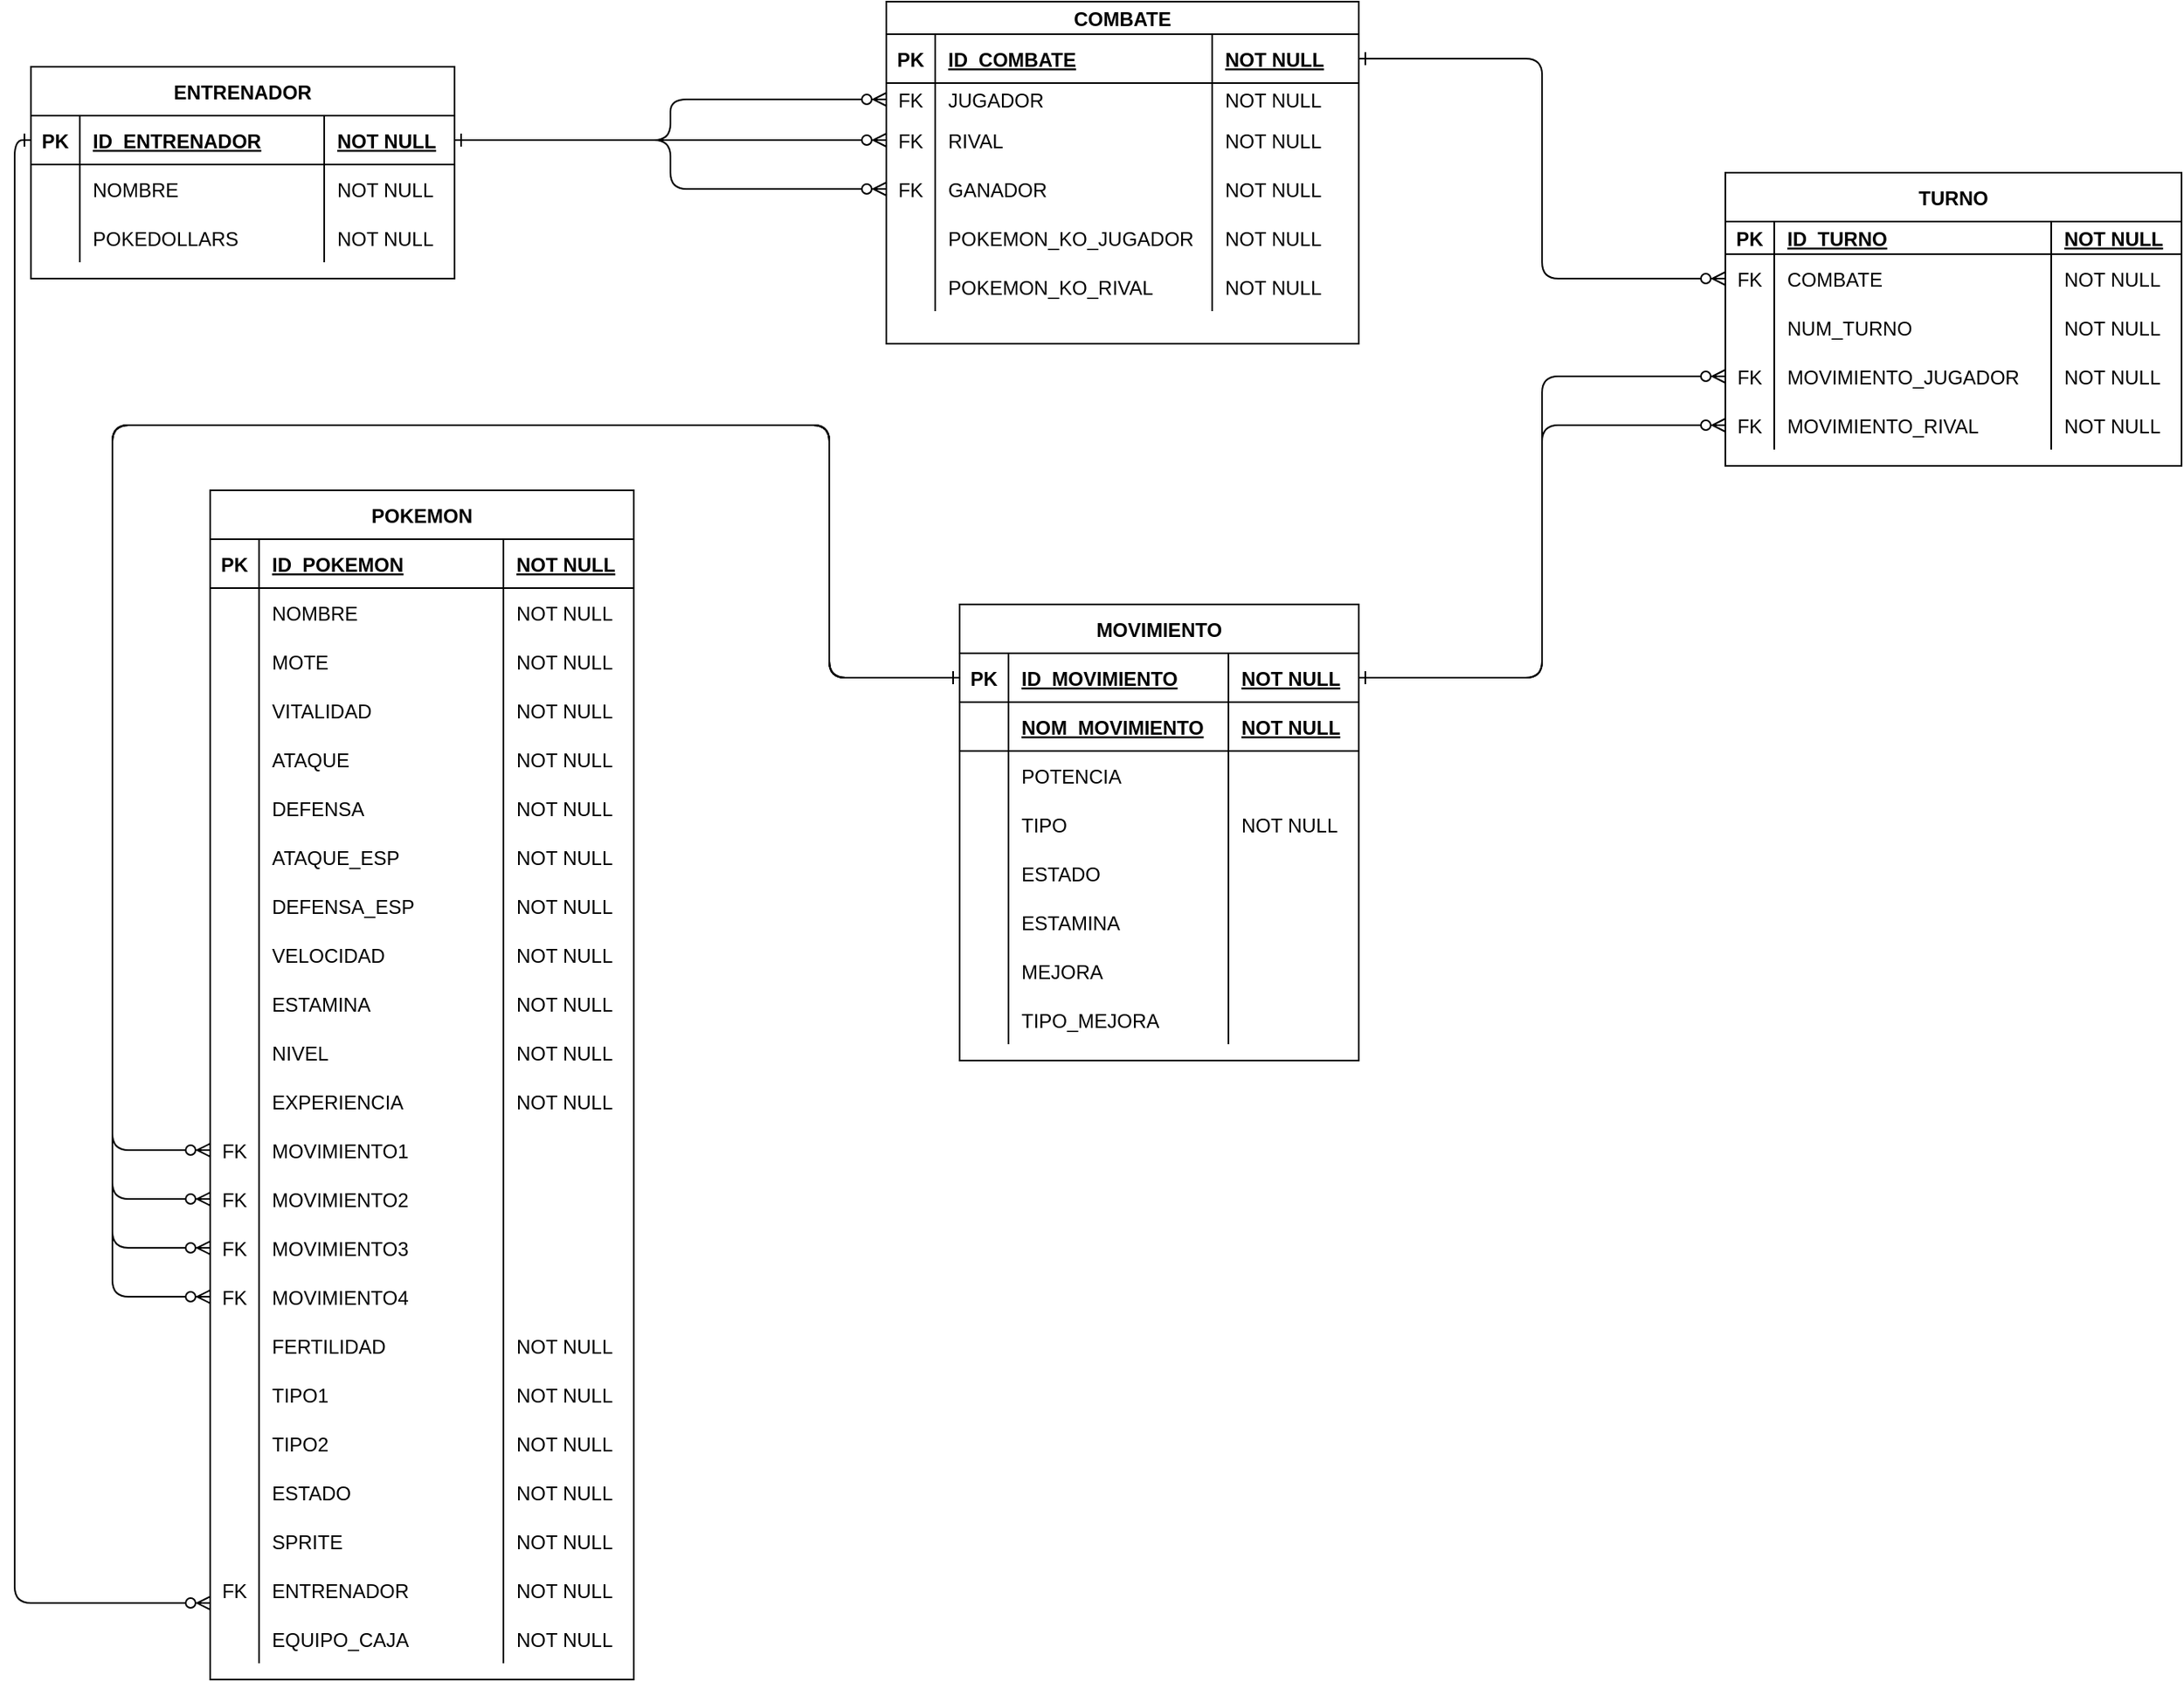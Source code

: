 <mxfile version="18.0.3" type="google"><diagram id="R2lEEEUBdFMjLlhIrx00" name="Page-1"><mxGraphModel grid="1" page="1" gridSize="10" guides="1" tooltips="1" connect="1" arrows="1" fold="1" pageScale="1" pageWidth="850" pageHeight="1100" math="0" shadow="0" extFonts="Permanent Marker^https://fonts.googleapis.com/css?family=Permanent+Marker"><root><mxCell id="0"/><mxCell id="1" parent="0"/><mxCell id="C-vyLk0tnHw3VtMMgP7b-12" value="" style="edgeStyle=orthogonalEdgeStyle;endArrow=ERzeroToMany;startArrow=ERone;endFill=1;startFill=0;" edge="1" parent="1" source="C-vyLk0tnHw3VtMMgP7b-24" target="C-vyLk0tnHw3VtMMgP7b-17"><mxGeometry width="100" height="100" relative="1" as="geometry"><mxPoint x="310" y="380" as="sourcePoint"/><mxPoint x="440" y="380" as="targetPoint"/></mxGeometry></mxCell><mxCell id="C-vyLk0tnHw3VtMMgP7b-13" value="COMBATE" style="shape=table;startSize=20;container=1;collapsible=1;childLayout=tableLayout;fixedRows=1;rowLines=0;fontStyle=1;align=center;resizeLast=1;" vertex="1" parent="1"><mxGeometry x="745" y="50" width="290" height="210" as="geometry"/></mxCell><mxCell id="C-vyLk0tnHw3VtMMgP7b-14" value="" style="shape=partialRectangle;collapsible=0;dropTarget=0;pointerEvents=0;fillColor=none;points=[[0,0.5],[1,0.5]];portConstraint=eastwest;top=0;left=0;right=0;bottom=1;" vertex="1" parent="C-vyLk0tnHw3VtMMgP7b-13"><mxGeometry y="20" width="290" height="30" as="geometry"/></mxCell><mxCell id="C-vyLk0tnHw3VtMMgP7b-15" value="PK" style="shape=partialRectangle;overflow=hidden;connectable=0;fillColor=none;top=0;left=0;bottom=0;right=0;fontStyle=1;" vertex="1" parent="C-vyLk0tnHw3VtMMgP7b-14"><mxGeometry width="30" height="30" as="geometry"><mxRectangle width="30" height="30" as="alternateBounds"/></mxGeometry></mxCell><mxCell id="C-vyLk0tnHw3VtMMgP7b-16" value="ID_COMBATE" style="shape=partialRectangle;overflow=hidden;connectable=0;fillColor=none;top=0;left=0;bottom=0;right=0;align=left;spacingLeft=6;fontStyle=5;" vertex="1" parent="C-vyLk0tnHw3VtMMgP7b-14"><mxGeometry x="30" width="170" height="30" as="geometry"><mxRectangle width="170" height="30" as="alternateBounds"/></mxGeometry></mxCell><mxCell id="MXJAdPT-5246DPZvaJqJ-19" value="NOT NULL" style="shape=partialRectangle;overflow=hidden;connectable=0;fillColor=none;top=0;left=0;bottom=0;right=0;align=left;spacingLeft=6;fontStyle=5;" vertex="1" parent="C-vyLk0tnHw3VtMMgP7b-14"><mxGeometry x="200" width="90" height="30" as="geometry"><mxRectangle width="90" height="30" as="alternateBounds"/></mxGeometry></mxCell><mxCell id="C-vyLk0tnHw3VtMMgP7b-17" value="" style="shape=partialRectangle;collapsible=0;dropTarget=0;pointerEvents=0;fillColor=none;points=[[0,0.5],[1,0.5]];portConstraint=eastwest;top=0;left=0;right=0;bottom=0;" vertex="1" parent="C-vyLk0tnHw3VtMMgP7b-13"><mxGeometry y="50" width="290" height="20" as="geometry"/></mxCell><mxCell id="C-vyLk0tnHw3VtMMgP7b-18" value="FK" style="shape=partialRectangle;overflow=hidden;connectable=0;fillColor=none;top=0;left=0;bottom=0;right=0;" vertex="1" parent="C-vyLk0tnHw3VtMMgP7b-17"><mxGeometry width="30" height="20" as="geometry"><mxRectangle width="30" height="20" as="alternateBounds"/></mxGeometry></mxCell><mxCell id="C-vyLk0tnHw3VtMMgP7b-19" value="JUGADOR" style="shape=partialRectangle;overflow=hidden;connectable=0;fillColor=none;top=0;left=0;bottom=0;right=0;align=left;spacingLeft=6;" vertex="1" parent="C-vyLk0tnHw3VtMMgP7b-17"><mxGeometry x="30" width="170" height="20" as="geometry"><mxRectangle width="170" height="20" as="alternateBounds"/></mxGeometry></mxCell><mxCell id="MXJAdPT-5246DPZvaJqJ-20" value="NOT NULL" style="shape=partialRectangle;overflow=hidden;connectable=0;fillColor=none;top=0;left=0;bottom=0;right=0;align=left;spacingLeft=6;" vertex="1" parent="C-vyLk0tnHw3VtMMgP7b-17"><mxGeometry x="200" width="90" height="20" as="geometry"><mxRectangle width="90" height="20" as="alternateBounds"/></mxGeometry></mxCell><mxCell id="0UBwzl2EM9uoCecG_eZo-19" style="shape=partialRectangle;collapsible=0;dropTarget=0;pointerEvents=0;fillColor=none;points=[[0,0.5],[1,0.5]];portConstraint=eastwest;top=0;left=0;right=0;bottom=0;" vertex="1" parent="C-vyLk0tnHw3VtMMgP7b-13"><mxGeometry y="70" width="290" height="30" as="geometry"/></mxCell><mxCell id="0UBwzl2EM9uoCecG_eZo-20" value="FK" style="shape=partialRectangle;overflow=hidden;connectable=0;fillColor=none;top=0;left=0;bottom=0;right=0;" vertex="1" parent="0UBwzl2EM9uoCecG_eZo-19"><mxGeometry width="30" height="30" as="geometry"><mxRectangle width="30" height="30" as="alternateBounds"/></mxGeometry></mxCell><mxCell id="0UBwzl2EM9uoCecG_eZo-21" value="RIVAL" style="shape=partialRectangle;overflow=hidden;connectable=0;fillColor=none;top=0;left=0;bottom=0;right=0;align=left;spacingLeft=6;" vertex="1" parent="0UBwzl2EM9uoCecG_eZo-19"><mxGeometry x="30" width="170" height="30" as="geometry"><mxRectangle width="170" height="30" as="alternateBounds"/></mxGeometry></mxCell><mxCell id="MXJAdPT-5246DPZvaJqJ-21" value="NOT NULL" style="shape=partialRectangle;overflow=hidden;connectable=0;fillColor=none;top=0;left=0;bottom=0;right=0;align=left;spacingLeft=6;" vertex="1" parent="0UBwzl2EM9uoCecG_eZo-19"><mxGeometry x="200" width="90" height="30" as="geometry"><mxRectangle width="90" height="30" as="alternateBounds"/></mxGeometry></mxCell><mxCell id="0UBwzl2EM9uoCecG_eZo-16" style="shape=partialRectangle;collapsible=0;dropTarget=0;pointerEvents=0;fillColor=none;points=[[0,0.5],[1,0.5]];portConstraint=eastwest;top=0;left=0;right=0;bottom=0;" vertex="1" parent="C-vyLk0tnHw3VtMMgP7b-13"><mxGeometry y="100" width="290" height="30" as="geometry"/></mxCell><mxCell id="0UBwzl2EM9uoCecG_eZo-17" value="FK" style="shape=partialRectangle;overflow=hidden;connectable=0;fillColor=none;top=0;left=0;bottom=0;right=0;" vertex="1" parent="0UBwzl2EM9uoCecG_eZo-16"><mxGeometry width="30" height="30" as="geometry"><mxRectangle width="30" height="30" as="alternateBounds"/></mxGeometry></mxCell><mxCell id="0UBwzl2EM9uoCecG_eZo-18" value="GANADOR" style="shape=partialRectangle;overflow=hidden;connectable=0;fillColor=none;top=0;left=0;bottom=0;right=0;align=left;spacingLeft=6;" vertex="1" parent="0UBwzl2EM9uoCecG_eZo-16"><mxGeometry x="30" width="170" height="30" as="geometry"><mxRectangle width="170" height="30" as="alternateBounds"/></mxGeometry></mxCell><mxCell id="MXJAdPT-5246DPZvaJqJ-22" value="NOT NULL" style="shape=partialRectangle;overflow=hidden;connectable=0;fillColor=none;top=0;left=0;bottom=0;right=0;align=left;spacingLeft=6;" vertex="1" parent="0UBwzl2EM9uoCecG_eZo-16"><mxGeometry x="200" width="90" height="30" as="geometry"><mxRectangle width="90" height="30" as="alternateBounds"/></mxGeometry></mxCell><mxCell id="0UBwzl2EM9uoCecG_eZo-13" style="shape=partialRectangle;collapsible=0;dropTarget=0;pointerEvents=0;fillColor=none;points=[[0,0.5],[1,0.5]];portConstraint=eastwest;top=0;left=0;right=0;bottom=0;" vertex="1" parent="C-vyLk0tnHw3VtMMgP7b-13"><mxGeometry y="130" width="290" height="30" as="geometry"/></mxCell><mxCell id="0UBwzl2EM9uoCecG_eZo-14" value="" style="shape=partialRectangle;overflow=hidden;connectable=0;fillColor=none;top=0;left=0;bottom=0;right=0;" vertex="1" parent="0UBwzl2EM9uoCecG_eZo-13"><mxGeometry width="30" height="30" as="geometry"><mxRectangle width="30" height="30" as="alternateBounds"/></mxGeometry></mxCell><mxCell id="0UBwzl2EM9uoCecG_eZo-15" value="POKEMON_KO_JUGADOR" style="shape=partialRectangle;overflow=hidden;connectable=0;fillColor=none;top=0;left=0;bottom=0;right=0;align=left;spacingLeft=6;" vertex="1" parent="0UBwzl2EM9uoCecG_eZo-13"><mxGeometry x="30" width="170" height="30" as="geometry"><mxRectangle width="170" height="30" as="alternateBounds"/></mxGeometry></mxCell><mxCell id="MXJAdPT-5246DPZvaJqJ-23" value="NOT NULL" style="shape=partialRectangle;overflow=hidden;connectable=0;fillColor=none;top=0;left=0;bottom=0;right=0;align=left;spacingLeft=6;" vertex="1" parent="0UBwzl2EM9uoCecG_eZo-13"><mxGeometry x="200" width="90" height="30" as="geometry"><mxRectangle width="90" height="30" as="alternateBounds"/></mxGeometry></mxCell><mxCell id="0UBwzl2EM9uoCecG_eZo-10" style="shape=partialRectangle;collapsible=0;dropTarget=0;pointerEvents=0;fillColor=none;points=[[0,0.5],[1,0.5]];portConstraint=eastwest;top=0;left=0;right=0;bottom=0;" vertex="1" parent="C-vyLk0tnHw3VtMMgP7b-13"><mxGeometry y="160" width="290" height="30" as="geometry"/></mxCell><mxCell id="0UBwzl2EM9uoCecG_eZo-11" value="" style="shape=partialRectangle;overflow=hidden;connectable=0;fillColor=none;top=0;left=0;bottom=0;right=0;" vertex="1" parent="0UBwzl2EM9uoCecG_eZo-10"><mxGeometry width="30" height="30" as="geometry"><mxRectangle width="30" height="30" as="alternateBounds"/></mxGeometry></mxCell><mxCell id="0UBwzl2EM9uoCecG_eZo-12" value="POKEMON_KO_RIVAL" style="shape=partialRectangle;overflow=hidden;connectable=0;fillColor=none;top=0;left=0;bottom=0;right=0;align=left;spacingLeft=6;" vertex="1" parent="0UBwzl2EM9uoCecG_eZo-10"><mxGeometry x="30" width="170" height="30" as="geometry"><mxRectangle width="170" height="30" as="alternateBounds"/></mxGeometry></mxCell><mxCell id="MXJAdPT-5246DPZvaJqJ-24" value="NOT NULL" style="shape=partialRectangle;overflow=hidden;connectable=0;fillColor=none;top=0;left=0;bottom=0;right=0;align=left;spacingLeft=6;" vertex="1" parent="0UBwzl2EM9uoCecG_eZo-10"><mxGeometry x="200" width="90" height="30" as="geometry"><mxRectangle width="90" height="30" as="alternateBounds"/></mxGeometry></mxCell><mxCell id="C-vyLk0tnHw3VtMMgP7b-23" value="ENTRENADOR" style="shape=table;startSize=30;container=1;collapsible=1;childLayout=tableLayout;fixedRows=1;rowLines=0;fontStyle=1;align=center;resizeLast=1;" vertex="1" parent="1"><mxGeometry x="220" y="90" width="260" height="130" as="geometry"/></mxCell><mxCell id="C-vyLk0tnHw3VtMMgP7b-24" value="" style="shape=partialRectangle;collapsible=0;dropTarget=0;pointerEvents=0;fillColor=none;points=[[0,0.5],[1,0.5]];portConstraint=eastwest;top=0;left=0;right=0;bottom=1;" vertex="1" parent="C-vyLk0tnHw3VtMMgP7b-23"><mxGeometry y="30" width="260" height="30" as="geometry"/></mxCell><mxCell id="C-vyLk0tnHw3VtMMgP7b-25" value="PK" style="shape=partialRectangle;overflow=hidden;connectable=0;fillColor=none;top=0;left=0;bottom=0;right=0;fontStyle=1;" vertex="1" parent="C-vyLk0tnHw3VtMMgP7b-24"><mxGeometry width="30" height="30" as="geometry"><mxRectangle width="30" height="30" as="alternateBounds"/></mxGeometry></mxCell><mxCell id="C-vyLk0tnHw3VtMMgP7b-26" value="ID_ENTRENADOR" style="shape=partialRectangle;overflow=hidden;connectable=0;fillColor=none;top=0;left=0;bottom=0;right=0;align=left;spacingLeft=6;fontStyle=5;" vertex="1" parent="C-vyLk0tnHw3VtMMgP7b-24"><mxGeometry x="30" width="150" height="30" as="geometry"><mxRectangle width="150" height="30" as="alternateBounds"/></mxGeometry></mxCell><mxCell id="MXJAdPT-5246DPZvaJqJ-4" value="NOT NULL" style="shape=partialRectangle;overflow=hidden;connectable=0;fillColor=none;top=0;left=0;bottom=0;right=0;align=left;spacingLeft=6;fontStyle=5;" vertex="1" parent="C-vyLk0tnHw3VtMMgP7b-24"><mxGeometry x="180" width="80" height="30" as="geometry"><mxRectangle width="80" height="30" as="alternateBounds"/></mxGeometry></mxCell><mxCell id="C-vyLk0tnHw3VtMMgP7b-27" value="" style="shape=partialRectangle;collapsible=0;dropTarget=0;pointerEvents=0;fillColor=none;points=[[0,0.5],[1,0.5]];portConstraint=eastwest;top=0;left=0;right=0;bottom=0;" vertex="1" parent="C-vyLk0tnHw3VtMMgP7b-23"><mxGeometry y="60" width="260" height="30" as="geometry"/></mxCell><mxCell id="C-vyLk0tnHw3VtMMgP7b-28" value="" style="shape=partialRectangle;overflow=hidden;connectable=0;fillColor=none;top=0;left=0;bottom=0;right=0;" vertex="1" parent="C-vyLk0tnHw3VtMMgP7b-27"><mxGeometry width="30" height="30" as="geometry"><mxRectangle width="30" height="30" as="alternateBounds"/></mxGeometry></mxCell><mxCell id="C-vyLk0tnHw3VtMMgP7b-29" value="NOMBRE" style="shape=partialRectangle;overflow=hidden;connectable=0;fillColor=none;top=0;left=0;bottom=0;right=0;align=left;spacingLeft=6;" vertex="1" parent="C-vyLk0tnHw3VtMMgP7b-27"><mxGeometry x="30" width="150" height="30" as="geometry"><mxRectangle width="150" height="30" as="alternateBounds"/></mxGeometry></mxCell><mxCell id="MXJAdPT-5246DPZvaJqJ-5" value="NOT NULL" style="shape=partialRectangle;overflow=hidden;connectable=0;fillColor=none;top=0;left=0;bottom=0;right=0;align=left;spacingLeft=6;" vertex="1" parent="C-vyLk0tnHw3VtMMgP7b-27"><mxGeometry x="180" width="80" height="30" as="geometry"><mxRectangle width="80" height="30" as="alternateBounds"/></mxGeometry></mxCell><mxCell id="0UBwzl2EM9uoCecG_eZo-7" style="shape=partialRectangle;collapsible=0;dropTarget=0;pointerEvents=0;fillColor=none;points=[[0,0.5],[1,0.5]];portConstraint=eastwest;top=0;left=0;right=0;bottom=0;" vertex="1" parent="C-vyLk0tnHw3VtMMgP7b-23"><mxGeometry y="90" width="260" height="30" as="geometry"/></mxCell><mxCell id="0UBwzl2EM9uoCecG_eZo-8" style="shape=partialRectangle;overflow=hidden;connectable=0;fillColor=none;top=0;left=0;bottom=0;right=0;" vertex="1" parent="0UBwzl2EM9uoCecG_eZo-7"><mxGeometry width="30" height="30" as="geometry"><mxRectangle width="30" height="30" as="alternateBounds"/></mxGeometry></mxCell><mxCell id="0UBwzl2EM9uoCecG_eZo-9" value="POKEDOLLARS" style="shape=partialRectangle;overflow=hidden;connectable=0;fillColor=none;top=0;left=0;bottom=0;right=0;align=left;spacingLeft=6;" vertex="1" parent="0UBwzl2EM9uoCecG_eZo-7"><mxGeometry x="30" width="150" height="30" as="geometry"><mxRectangle width="150" height="30" as="alternateBounds"/></mxGeometry></mxCell><mxCell id="MXJAdPT-5246DPZvaJqJ-6" value="NOT NULL" style="shape=partialRectangle;overflow=hidden;connectable=0;fillColor=none;top=0;left=0;bottom=0;right=0;align=left;spacingLeft=6;" vertex="1" parent="0UBwzl2EM9uoCecG_eZo-7"><mxGeometry x="180" width="80" height="30" as="geometry"><mxRectangle width="80" height="30" as="alternateBounds"/></mxGeometry></mxCell><mxCell id="vV1N8_bvWOUxpmIQLPFw-11" value="TURNO" style="shape=table;startSize=30;container=1;collapsible=1;childLayout=tableLayout;fixedRows=1;rowLines=0;fontStyle=1;align=center;resizeLast=1;" vertex="1" parent="1"><mxGeometry x="1260" y="155" width="280" height="180" as="geometry"/></mxCell><mxCell id="vV1N8_bvWOUxpmIQLPFw-12" value="" style="shape=partialRectangle;collapsible=0;dropTarget=0;pointerEvents=0;fillColor=none;points=[[0,0.5],[1,0.5]];portConstraint=eastwest;top=0;left=0;right=0;bottom=1;" vertex="1" parent="vV1N8_bvWOUxpmIQLPFw-11"><mxGeometry y="30" width="280" height="20" as="geometry"/></mxCell><mxCell id="vV1N8_bvWOUxpmIQLPFw-13" value="PK" style="shape=partialRectangle;overflow=hidden;connectable=0;fillColor=none;top=0;left=0;bottom=0;right=0;fontStyle=1;" vertex="1" parent="vV1N8_bvWOUxpmIQLPFw-12"><mxGeometry width="30" height="20" as="geometry"><mxRectangle width="30" height="20" as="alternateBounds"/></mxGeometry></mxCell><mxCell id="vV1N8_bvWOUxpmIQLPFw-14" value="ID_TURNO" style="shape=partialRectangle;overflow=hidden;connectable=0;fillColor=none;top=0;left=0;bottom=0;right=0;align=left;spacingLeft=6;fontStyle=5;" vertex="1" parent="vV1N8_bvWOUxpmIQLPFw-12"><mxGeometry x="30" width="170" height="20" as="geometry"><mxRectangle width="170" height="20" as="alternateBounds"/></mxGeometry></mxCell><mxCell id="MXJAdPT-5246DPZvaJqJ-26" value="NOT NULL" style="shape=partialRectangle;overflow=hidden;connectable=0;fillColor=none;top=0;left=0;bottom=0;right=0;align=left;spacingLeft=6;fontStyle=5;" vertex="1" parent="vV1N8_bvWOUxpmIQLPFw-12"><mxGeometry x="200" width="80" height="20" as="geometry"><mxRectangle width="80" height="20" as="alternateBounds"/></mxGeometry></mxCell><mxCell id="vV1N8_bvWOUxpmIQLPFw-15" value="" style="shape=partialRectangle;collapsible=0;dropTarget=0;pointerEvents=0;fillColor=none;points=[[0,0.5],[1,0.5]];portConstraint=eastwest;top=0;left=0;right=0;bottom=0;" vertex="1" parent="vV1N8_bvWOUxpmIQLPFw-11"><mxGeometry y="50" width="280" height="30" as="geometry"/></mxCell><mxCell id="vV1N8_bvWOUxpmIQLPFw-16" value="FK" style="shape=partialRectangle;overflow=hidden;connectable=0;fillColor=none;top=0;left=0;bottom=0;right=0;" vertex="1" parent="vV1N8_bvWOUxpmIQLPFw-15"><mxGeometry width="30" height="30" as="geometry"><mxRectangle width="30" height="30" as="alternateBounds"/></mxGeometry></mxCell><mxCell id="vV1N8_bvWOUxpmIQLPFw-17" value="COMBATE" style="shape=partialRectangle;overflow=hidden;connectable=0;fillColor=none;top=0;left=0;bottom=0;right=0;align=left;spacingLeft=6;" vertex="1" parent="vV1N8_bvWOUxpmIQLPFw-15"><mxGeometry x="30" width="170" height="30" as="geometry"><mxRectangle width="170" height="30" as="alternateBounds"/></mxGeometry></mxCell><mxCell id="MXJAdPT-5246DPZvaJqJ-27" value="NOT NULL" style="shape=partialRectangle;overflow=hidden;connectable=0;fillColor=none;top=0;left=0;bottom=0;right=0;align=left;spacingLeft=6;" vertex="1" parent="vV1N8_bvWOUxpmIQLPFw-15"><mxGeometry x="200" width="80" height="30" as="geometry"><mxRectangle width="80" height="30" as="alternateBounds"/></mxGeometry></mxCell><mxCell id="w6mwcAW4Evg9TWQE5Lyn-138" style="shape=partialRectangle;collapsible=0;dropTarget=0;pointerEvents=0;fillColor=none;points=[[0,0.5],[1,0.5]];portConstraint=eastwest;top=0;left=0;right=0;bottom=0;" vertex="1" parent="vV1N8_bvWOUxpmIQLPFw-11"><mxGeometry y="80" width="280" height="30" as="geometry"/></mxCell><mxCell id="w6mwcAW4Evg9TWQE5Lyn-139" style="shape=partialRectangle;overflow=hidden;connectable=0;fillColor=none;top=0;left=0;bottom=0;right=0;" vertex="1" parent="w6mwcAW4Evg9TWQE5Lyn-138"><mxGeometry width="30" height="30" as="geometry"><mxRectangle width="30" height="30" as="alternateBounds"/></mxGeometry></mxCell><mxCell id="w6mwcAW4Evg9TWQE5Lyn-140" value="NUM_TURNO" style="shape=partialRectangle;overflow=hidden;connectable=0;fillColor=none;top=0;left=0;bottom=0;right=0;align=left;spacingLeft=6;" vertex="1" parent="w6mwcAW4Evg9TWQE5Lyn-138"><mxGeometry x="30" width="170" height="30" as="geometry"><mxRectangle width="170" height="30" as="alternateBounds"/></mxGeometry></mxCell><mxCell id="w6mwcAW4Evg9TWQE5Lyn-141" value="NOT NULL" style="shape=partialRectangle;overflow=hidden;connectable=0;fillColor=none;top=0;left=0;bottom=0;right=0;align=left;spacingLeft=6;" vertex="1" parent="w6mwcAW4Evg9TWQE5Lyn-138"><mxGeometry x="200" width="80" height="30" as="geometry"><mxRectangle width="80" height="30" as="alternateBounds"/></mxGeometry></mxCell><mxCell id="vV1N8_bvWOUxpmIQLPFw-18" value="" style="shape=partialRectangle;collapsible=0;dropTarget=0;pointerEvents=0;fillColor=none;points=[[0,0.5],[1,0.5]];portConstraint=eastwest;top=0;left=0;right=0;bottom=0;" vertex="1" parent="vV1N8_bvWOUxpmIQLPFw-11"><mxGeometry y="110" width="280" height="30" as="geometry"/></mxCell><mxCell id="vV1N8_bvWOUxpmIQLPFw-19" value="FK" style="shape=partialRectangle;overflow=hidden;connectable=0;fillColor=none;top=0;left=0;bottom=0;right=0;" vertex="1" parent="vV1N8_bvWOUxpmIQLPFw-18"><mxGeometry width="30" height="30" as="geometry"><mxRectangle width="30" height="30" as="alternateBounds"/></mxGeometry></mxCell><mxCell id="vV1N8_bvWOUxpmIQLPFw-20" value="MOVIMIENTO_JUGADOR" style="shape=partialRectangle;overflow=hidden;connectable=0;fillColor=none;top=0;left=0;bottom=0;right=0;align=left;spacingLeft=6;" vertex="1" parent="vV1N8_bvWOUxpmIQLPFw-18"><mxGeometry x="30" width="170" height="30" as="geometry"><mxRectangle width="170" height="30" as="alternateBounds"/></mxGeometry></mxCell><mxCell id="MXJAdPT-5246DPZvaJqJ-28" value="NOT NULL" style="shape=partialRectangle;overflow=hidden;connectable=0;fillColor=none;top=0;left=0;bottom=0;right=0;align=left;spacingLeft=6;" vertex="1" parent="vV1N8_bvWOUxpmIQLPFw-18"><mxGeometry x="200" width="80" height="30" as="geometry"><mxRectangle width="80" height="30" as="alternateBounds"/></mxGeometry></mxCell><mxCell id="vV1N8_bvWOUxpmIQLPFw-37" style="shape=partialRectangle;collapsible=0;dropTarget=0;pointerEvents=0;fillColor=none;points=[[0,0.5],[1,0.5]];portConstraint=eastwest;top=0;left=0;right=0;bottom=0;" vertex="1" parent="vV1N8_bvWOUxpmIQLPFw-11"><mxGeometry y="140" width="280" height="30" as="geometry"/></mxCell><mxCell id="vV1N8_bvWOUxpmIQLPFw-38" value="FK" style="shape=partialRectangle;overflow=hidden;connectable=0;fillColor=none;top=0;left=0;bottom=0;right=0;" vertex="1" parent="vV1N8_bvWOUxpmIQLPFw-37"><mxGeometry width="30" height="30" as="geometry"><mxRectangle width="30" height="30" as="alternateBounds"/></mxGeometry></mxCell><mxCell id="vV1N8_bvWOUxpmIQLPFw-39" value="MOVIMIENTO_RIVAL" style="shape=partialRectangle;overflow=hidden;connectable=0;fillColor=none;top=0;left=0;bottom=0;right=0;align=left;spacingLeft=6;" vertex="1" parent="vV1N8_bvWOUxpmIQLPFw-37"><mxGeometry x="30" width="170" height="30" as="geometry"><mxRectangle width="170" height="30" as="alternateBounds"/></mxGeometry></mxCell><mxCell id="MXJAdPT-5246DPZvaJqJ-29" value="NOT NULL" style="shape=partialRectangle;overflow=hidden;connectable=0;fillColor=none;top=0;left=0;bottom=0;right=0;align=left;spacingLeft=6;" vertex="1" parent="vV1N8_bvWOUxpmIQLPFw-37"><mxGeometry x="200" width="80" height="30" as="geometry"><mxRectangle width="80" height="30" as="alternateBounds"/></mxGeometry></mxCell><mxCell id="vV1N8_bvWOUxpmIQLPFw-21" value="MOVIMIENTO" style="shape=table;startSize=30;container=1;collapsible=1;childLayout=tableLayout;fixedRows=1;rowLines=0;fontStyle=1;align=center;resizeLast=1;" vertex="1" parent="1"><mxGeometry x="790" y="420" width="245" height="280" as="geometry"/></mxCell><mxCell id="vV1N8_bvWOUxpmIQLPFw-22" value="" style="shape=partialRectangle;collapsible=0;dropTarget=0;pointerEvents=0;fillColor=none;points=[[0,0.5],[1,0.5]];portConstraint=eastwest;top=0;left=0;right=0;bottom=1;" vertex="1" parent="vV1N8_bvWOUxpmIQLPFw-21"><mxGeometry y="30" width="245" height="30" as="geometry"/></mxCell><mxCell id="vV1N8_bvWOUxpmIQLPFw-23" value="PK" style="shape=partialRectangle;overflow=hidden;connectable=0;fillColor=none;top=0;left=0;bottom=0;right=0;fontStyle=1;" vertex="1" parent="vV1N8_bvWOUxpmIQLPFw-22"><mxGeometry width="30" height="30" as="geometry"><mxRectangle width="30" height="30" as="alternateBounds"/></mxGeometry></mxCell><mxCell id="vV1N8_bvWOUxpmIQLPFw-24" value="ID_MOVIMIENTO" style="shape=partialRectangle;overflow=hidden;connectable=0;fillColor=none;top=0;left=0;bottom=0;right=0;align=left;spacingLeft=6;fontStyle=5;" vertex="1" parent="vV1N8_bvWOUxpmIQLPFw-22"><mxGeometry x="30" width="135" height="30" as="geometry"><mxRectangle width="135" height="30" as="alternateBounds"/></mxGeometry></mxCell><mxCell id="MXJAdPT-5246DPZvaJqJ-12" value="NOT NULL" style="shape=partialRectangle;overflow=hidden;connectable=0;fillColor=none;top=0;left=0;bottom=0;right=0;align=left;spacingLeft=6;fontStyle=5;" vertex="1" parent="vV1N8_bvWOUxpmIQLPFw-22"><mxGeometry x="165" width="80" height="30" as="geometry"><mxRectangle width="80" height="30" as="alternateBounds"/></mxGeometry></mxCell><mxCell id="0UBwzl2EM9uoCecG_eZo-22" style="shape=partialRectangle;collapsible=0;dropTarget=0;pointerEvents=0;fillColor=none;points=[[0,0.5],[1,0.5]];portConstraint=eastwest;top=0;left=0;right=0;bottom=1;" vertex="1" parent="vV1N8_bvWOUxpmIQLPFw-21"><mxGeometry y="60" width="245" height="30" as="geometry"/></mxCell><mxCell id="0UBwzl2EM9uoCecG_eZo-23" value="" style="shape=partialRectangle;overflow=hidden;connectable=0;fillColor=none;top=0;left=0;bottom=0;right=0;fontStyle=1;" vertex="1" parent="0UBwzl2EM9uoCecG_eZo-22"><mxGeometry width="30" height="30" as="geometry"><mxRectangle width="30" height="30" as="alternateBounds"/></mxGeometry></mxCell><mxCell id="0UBwzl2EM9uoCecG_eZo-24" value="NOM_MOVIMIENTO" style="shape=partialRectangle;overflow=hidden;connectable=0;fillColor=none;top=0;left=0;bottom=0;right=0;align=left;spacingLeft=6;fontStyle=5;" vertex="1" parent="0UBwzl2EM9uoCecG_eZo-22"><mxGeometry x="30" width="135" height="30" as="geometry"><mxRectangle width="135" height="30" as="alternateBounds"/></mxGeometry></mxCell><mxCell id="MXJAdPT-5246DPZvaJqJ-13" value="NOT NULL" style="shape=partialRectangle;overflow=hidden;connectable=0;fillColor=none;top=0;left=0;bottom=0;right=0;align=left;spacingLeft=6;fontStyle=5;" vertex="1" parent="0UBwzl2EM9uoCecG_eZo-22"><mxGeometry x="165" width="80" height="30" as="geometry"><mxRectangle width="80" height="30" as="alternateBounds"/></mxGeometry></mxCell><mxCell id="vV1N8_bvWOUxpmIQLPFw-25" value="" style="shape=partialRectangle;collapsible=0;dropTarget=0;pointerEvents=0;fillColor=none;points=[[0,0.5],[1,0.5]];portConstraint=eastwest;top=0;left=0;right=0;bottom=0;" vertex="1" parent="vV1N8_bvWOUxpmIQLPFw-21"><mxGeometry y="90" width="245" height="30" as="geometry"/></mxCell><mxCell id="vV1N8_bvWOUxpmIQLPFw-26" value="" style="shape=partialRectangle;overflow=hidden;connectable=0;fillColor=none;top=0;left=0;bottom=0;right=0;" vertex="1" parent="vV1N8_bvWOUxpmIQLPFw-25"><mxGeometry width="30" height="30" as="geometry"><mxRectangle width="30" height="30" as="alternateBounds"/></mxGeometry></mxCell><mxCell id="vV1N8_bvWOUxpmIQLPFw-27" value="POTENCIA" style="shape=partialRectangle;overflow=hidden;connectable=0;fillColor=none;top=0;left=0;bottom=0;right=0;align=left;spacingLeft=6;" vertex="1" parent="vV1N8_bvWOUxpmIQLPFw-25"><mxGeometry x="30" width="135" height="30" as="geometry"><mxRectangle width="135" height="30" as="alternateBounds"/></mxGeometry></mxCell><mxCell id="MXJAdPT-5246DPZvaJqJ-14" style="shape=partialRectangle;overflow=hidden;connectable=0;fillColor=none;top=0;left=0;bottom=0;right=0;align=left;spacingLeft=6;" vertex="1" parent="vV1N8_bvWOUxpmIQLPFw-25"><mxGeometry x="165" width="80" height="30" as="geometry"><mxRectangle width="80" height="30" as="alternateBounds"/></mxGeometry></mxCell><mxCell id="vV1N8_bvWOUxpmIQLPFw-31" style="shape=partialRectangle;collapsible=0;dropTarget=0;pointerEvents=0;fillColor=none;points=[[0,0.5],[1,0.5]];portConstraint=eastwest;top=0;left=0;right=0;bottom=0;" vertex="1" parent="vV1N8_bvWOUxpmIQLPFw-21"><mxGeometry y="120" width="245" height="30" as="geometry"/></mxCell><mxCell id="vV1N8_bvWOUxpmIQLPFw-32" style="shape=partialRectangle;overflow=hidden;connectable=0;fillColor=none;top=0;left=0;bottom=0;right=0;" vertex="1" parent="vV1N8_bvWOUxpmIQLPFw-31"><mxGeometry width="30" height="30" as="geometry"><mxRectangle width="30" height="30" as="alternateBounds"/></mxGeometry></mxCell><mxCell id="vV1N8_bvWOUxpmIQLPFw-33" value="TIPO" style="shape=partialRectangle;overflow=hidden;connectable=0;fillColor=none;top=0;left=0;bottom=0;right=0;align=left;spacingLeft=6;" vertex="1" parent="vV1N8_bvWOUxpmIQLPFw-31"><mxGeometry x="30" width="135" height="30" as="geometry"><mxRectangle width="135" height="30" as="alternateBounds"/></mxGeometry></mxCell><mxCell id="MXJAdPT-5246DPZvaJqJ-15" value="NOT NULL" style="shape=partialRectangle;overflow=hidden;connectable=0;fillColor=none;top=0;left=0;bottom=0;right=0;align=left;spacingLeft=6;" vertex="1" parent="vV1N8_bvWOUxpmIQLPFw-31"><mxGeometry x="165" width="80" height="30" as="geometry"><mxRectangle width="80" height="30" as="alternateBounds"/></mxGeometry></mxCell><mxCell id="vV1N8_bvWOUxpmIQLPFw-28" value="" style="shape=partialRectangle;collapsible=0;dropTarget=0;pointerEvents=0;fillColor=none;points=[[0,0.5],[1,0.5]];portConstraint=eastwest;top=0;left=0;right=0;bottom=0;" vertex="1" parent="vV1N8_bvWOUxpmIQLPFw-21"><mxGeometry y="150" width="245" height="30" as="geometry"/></mxCell><mxCell id="vV1N8_bvWOUxpmIQLPFw-29" value="" style="shape=partialRectangle;overflow=hidden;connectable=0;fillColor=none;top=0;left=0;bottom=0;right=0;" vertex="1" parent="vV1N8_bvWOUxpmIQLPFw-28"><mxGeometry width="30" height="30" as="geometry"><mxRectangle width="30" height="30" as="alternateBounds"/></mxGeometry></mxCell><mxCell id="vV1N8_bvWOUxpmIQLPFw-30" value="ESTADO" style="shape=partialRectangle;overflow=hidden;connectable=0;fillColor=none;top=0;left=0;bottom=0;right=0;align=left;spacingLeft=6;" vertex="1" parent="vV1N8_bvWOUxpmIQLPFw-28"><mxGeometry x="30" width="135" height="30" as="geometry"><mxRectangle width="135" height="30" as="alternateBounds"/></mxGeometry></mxCell><mxCell id="MXJAdPT-5246DPZvaJqJ-16" style="shape=partialRectangle;overflow=hidden;connectable=0;fillColor=none;top=0;left=0;bottom=0;right=0;align=left;spacingLeft=6;" vertex="1" parent="vV1N8_bvWOUxpmIQLPFw-28"><mxGeometry x="165" width="80" height="30" as="geometry"><mxRectangle width="80" height="30" as="alternateBounds"/></mxGeometry></mxCell><mxCell id="vV1N8_bvWOUxpmIQLPFw-34" style="shape=partialRectangle;collapsible=0;dropTarget=0;pointerEvents=0;fillColor=none;points=[[0,0.5],[1,0.5]];portConstraint=eastwest;top=0;left=0;right=0;bottom=0;" vertex="1" parent="vV1N8_bvWOUxpmIQLPFw-21"><mxGeometry y="180" width="245" height="30" as="geometry"/></mxCell><mxCell id="vV1N8_bvWOUxpmIQLPFw-35" style="shape=partialRectangle;overflow=hidden;connectable=0;fillColor=none;top=0;left=0;bottom=0;right=0;" vertex="1" parent="vV1N8_bvWOUxpmIQLPFw-34"><mxGeometry width="30" height="30" as="geometry"><mxRectangle width="30" height="30" as="alternateBounds"/></mxGeometry></mxCell><mxCell id="vV1N8_bvWOUxpmIQLPFw-36" value="ESTAMINA" style="shape=partialRectangle;overflow=hidden;connectable=0;fillColor=none;top=0;left=0;bottom=0;right=0;align=left;spacingLeft=6;" vertex="1" parent="vV1N8_bvWOUxpmIQLPFw-34"><mxGeometry x="30" width="135" height="30" as="geometry"><mxRectangle width="135" height="30" as="alternateBounds"/></mxGeometry></mxCell><mxCell id="MXJAdPT-5246DPZvaJqJ-17" style="shape=partialRectangle;overflow=hidden;connectable=0;fillColor=none;top=0;left=0;bottom=0;right=0;align=left;spacingLeft=6;" vertex="1" parent="vV1N8_bvWOUxpmIQLPFw-34"><mxGeometry x="165" width="80" height="30" as="geometry"><mxRectangle width="80" height="30" as="alternateBounds"/></mxGeometry></mxCell><mxCell id="0UBwzl2EM9uoCecG_eZo-25" style="shape=partialRectangle;collapsible=0;dropTarget=0;pointerEvents=0;fillColor=none;points=[[0,0.5],[1,0.5]];portConstraint=eastwest;top=0;left=0;right=0;bottom=0;" vertex="1" parent="vV1N8_bvWOUxpmIQLPFw-21"><mxGeometry y="210" width="245" height="30" as="geometry"/></mxCell><mxCell id="0UBwzl2EM9uoCecG_eZo-26" style="shape=partialRectangle;overflow=hidden;connectable=0;fillColor=none;top=0;left=0;bottom=0;right=0;" vertex="1" parent="0UBwzl2EM9uoCecG_eZo-25"><mxGeometry width="30" height="30" as="geometry"><mxRectangle width="30" height="30" as="alternateBounds"/></mxGeometry></mxCell><mxCell id="0UBwzl2EM9uoCecG_eZo-27" value="MEJORA" style="shape=partialRectangle;overflow=hidden;connectable=0;fillColor=none;top=0;left=0;bottom=0;right=0;align=left;spacingLeft=6;" vertex="1" parent="0UBwzl2EM9uoCecG_eZo-25"><mxGeometry x="30" width="135" height="30" as="geometry"><mxRectangle width="135" height="30" as="alternateBounds"/></mxGeometry></mxCell><mxCell id="MXJAdPT-5246DPZvaJqJ-18" style="shape=partialRectangle;overflow=hidden;connectable=0;fillColor=none;top=0;left=0;bottom=0;right=0;align=left;spacingLeft=6;" vertex="1" parent="0UBwzl2EM9uoCecG_eZo-25"><mxGeometry x="165" width="80" height="30" as="geometry"><mxRectangle width="80" height="30" as="alternateBounds"/></mxGeometry></mxCell><mxCell id="w6mwcAW4Evg9TWQE5Lyn-5" style="shape=partialRectangle;collapsible=0;dropTarget=0;pointerEvents=0;fillColor=none;points=[[0,0.5],[1,0.5]];portConstraint=eastwest;top=0;left=0;right=0;bottom=0;" vertex="1" parent="vV1N8_bvWOUxpmIQLPFw-21"><mxGeometry y="240" width="245" height="30" as="geometry"/></mxCell><mxCell id="w6mwcAW4Evg9TWQE5Lyn-6" style="shape=partialRectangle;overflow=hidden;connectable=0;fillColor=none;top=0;left=0;bottom=0;right=0;" vertex="1" parent="w6mwcAW4Evg9TWQE5Lyn-5"><mxGeometry width="30" height="30" as="geometry"><mxRectangle width="30" height="30" as="alternateBounds"/></mxGeometry></mxCell><mxCell id="w6mwcAW4Evg9TWQE5Lyn-7" value="TIPO_MEJORA" style="shape=partialRectangle;overflow=hidden;connectable=0;fillColor=none;top=0;left=0;bottom=0;right=0;align=left;spacingLeft=6;" vertex="1" parent="w6mwcAW4Evg9TWQE5Lyn-5"><mxGeometry x="30" width="135" height="30" as="geometry"><mxRectangle width="135" height="30" as="alternateBounds"/></mxGeometry></mxCell><mxCell id="w6mwcAW4Evg9TWQE5Lyn-8" style="shape=partialRectangle;overflow=hidden;connectable=0;fillColor=none;top=0;left=0;bottom=0;right=0;align=left;spacingLeft=6;" vertex="1" parent="w6mwcAW4Evg9TWQE5Lyn-5"><mxGeometry x="165" width="80" height="30" as="geometry"><mxRectangle width="80" height="30" as="alternateBounds"/></mxGeometry></mxCell><mxCell id="0UBwzl2EM9uoCecG_eZo-42" value="" style="edgeStyle=orthogonalEdgeStyle;endArrow=ERzeroToMany;startArrow=ERone;endFill=1;startFill=0;" edge="1" parent="1" source="C-vyLk0tnHw3VtMMgP7b-24" target="0UBwzl2EM9uoCecG_eZo-19"><mxGeometry width="100" height="100" relative="1" as="geometry"><mxPoint x="120" y="405" as="sourcePoint"/><mxPoint x="270" y="400" as="targetPoint"/></mxGeometry></mxCell><mxCell id="0UBwzl2EM9uoCecG_eZo-43" value="" style="edgeStyle=orthogonalEdgeStyle;endArrow=ERzeroToMany;startArrow=ERone;endFill=1;startFill=0;" edge="1" parent="1" source="C-vyLk0tnHw3VtMMgP7b-24" target="0UBwzl2EM9uoCecG_eZo-16"><mxGeometry width="100" height="100" relative="1" as="geometry"><mxPoint x="190" y="427.5" as="sourcePoint"/><mxPoint x="340" y="422.5" as="targetPoint"/></mxGeometry></mxCell><mxCell id="0UBwzl2EM9uoCecG_eZo-47" value="" style="edgeStyle=orthogonalEdgeStyle;endArrow=ERzeroToMany;startArrow=ERone;endFill=1;startFill=0;" edge="1" parent="1" source="vV1N8_bvWOUxpmIQLPFw-22" target="vV1N8_bvWOUxpmIQLPFw-18"><mxGeometry width="100" height="100" relative="1" as="geometry"><mxPoint x="50" y="580" as="sourcePoint"/><mxPoint x="530" y="415" as="targetPoint"/></mxGeometry></mxCell><mxCell id="0UBwzl2EM9uoCecG_eZo-48" value="" style="edgeStyle=orthogonalEdgeStyle;endArrow=ERzeroToMany;startArrow=ERone;endFill=1;startFill=0;" edge="1" parent="1" source="vV1N8_bvWOUxpmIQLPFw-22" target="vV1N8_bvWOUxpmIQLPFw-37"><mxGeometry width="100" height="100" relative="1" as="geometry"><mxPoint x="450" y="590" as="sourcePoint"/><mxPoint x="530" y="445" as="targetPoint"/></mxGeometry></mxCell><mxCell id="w6mwcAW4Evg9TWQE5Lyn-9" value="POKEMON" style="shape=table;startSize=30;container=1;collapsible=1;childLayout=tableLayout;fixedRows=1;rowLines=0;fontStyle=1;align=center;resizeLast=1;" vertex="1" parent="1"><mxGeometry x="330" y="350" width="260" height="730" as="geometry"/></mxCell><mxCell id="w6mwcAW4Evg9TWQE5Lyn-10" value="" style="shape=partialRectangle;collapsible=0;dropTarget=0;pointerEvents=0;fillColor=none;points=[[0,0.5],[1,0.5]];portConstraint=eastwest;top=0;left=0;right=0;bottom=1;" vertex="1" parent="w6mwcAW4Evg9TWQE5Lyn-9"><mxGeometry y="30" width="260" height="30" as="geometry"/></mxCell><mxCell id="w6mwcAW4Evg9TWQE5Lyn-11" value="PK" style="shape=partialRectangle;overflow=hidden;connectable=0;fillColor=none;top=0;left=0;bottom=0;right=0;fontStyle=1;" vertex="1" parent="w6mwcAW4Evg9TWQE5Lyn-10"><mxGeometry width="30" height="30" as="geometry"><mxRectangle width="30" height="30" as="alternateBounds"/></mxGeometry></mxCell><mxCell id="w6mwcAW4Evg9TWQE5Lyn-12" value="ID_POKEMON" style="shape=partialRectangle;overflow=hidden;connectable=0;fillColor=none;top=0;left=0;bottom=0;right=0;align=left;spacingLeft=6;fontStyle=5;" vertex="1" parent="w6mwcAW4Evg9TWQE5Lyn-10"><mxGeometry x="30" width="150" height="30" as="geometry"><mxRectangle width="150" height="30" as="alternateBounds"/></mxGeometry></mxCell><mxCell id="w6mwcAW4Evg9TWQE5Lyn-13" value="NOT NULL" style="shape=partialRectangle;overflow=hidden;connectable=0;fillColor=none;top=0;left=0;bottom=0;right=0;align=left;spacingLeft=6;fontStyle=5;" vertex="1" parent="w6mwcAW4Evg9TWQE5Lyn-10"><mxGeometry x="180" width="80" height="30" as="geometry"><mxRectangle width="80" height="30" as="alternateBounds"/></mxGeometry></mxCell><mxCell id="w6mwcAW4Evg9TWQE5Lyn-14" value="" style="shape=partialRectangle;collapsible=0;dropTarget=0;pointerEvents=0;fillColor=none;points=[[0,0.5],[1,0.5]];portConstraint=eastwest;top=0;left=0;right=0;bottom=0;" vertex="1" parent="w6mwcAW4Evg9TWQE5Lyn-9"><mxGeometry y="60" width="260" height="30" as="geometry"/></mxCell><mxCell id="w6mwcAW4Evg9TWQE5Lyn-15" value="" style="shape=partialRectangle;overflow=hidden;connectable=0;fillColor=none;top=0;left=0;bottom=0;right=0;" vertex="1" parent="w6mwcAW4Evg9TWQE5Lyn-14"><mxGeometry width="30" height="30" as="geometry"><mxRectangle width="30" height="30" as="alternateBounds"/></mxGeometry></mxCell><mxCell id="w6mwcAW4Evg9TWQE5Lyn-16" value="NOMBRE" style="shape=partialRectangle;overflow=hidden;connectable=0;fillColor=none;top=0;left=0;bottom=0;right=0;align=left;spacingLeft=6;" vertex="1" parent="w6mwcAW4Evg9TWQE5Lyn-14"><mxGeometry x="30" width="150" height="30" as="geometry"><mxRectangle width="150" height="30" as="alternateBounds"/></mxGeometry></mxCell><mxCell id="w6mwcAW4Evg9TWQE5Lyn-17" value="NOT NULL" style="shape=partialRectangle;overflow=hidden;connectable=0;fillColor=none;top=0;left=0;bottom=0;right=0;align=left;spacingLeft=6;" vertex="1" parent="w6mwcAW4Evg9TWQE5Lyn-14"><mxGeometry x="180" width="80" height="30" as="geometry"><mxRectangle width="80" height="30" as="alternateBounds"/></mxGeometry></mxCell><mxCell id="w6mwcAW4Evg9TWQE5Lyn-18" style="shape=partialRectangle;collapsible=0;dropTarget=0;pointerEvents=0;fillColor=none;points=[[0,0.5],[1,0.5]];portConstraint=eastwest;top=0;left=0;right=0;bottom=0;" vertex="1" parent="w6mwcAW4Evg9TWQE5Lyn-9"><mxGeometry y="90" width="260" height="30" as="geometry"/></mxCell><mxCell id="w6mwcAW4Evg9TWQE5Lyn-19" style="shape=partialRectangle;overflow=hidden;connectable=0;fillColor=none;top=0;left=0;bottom=0;right=0;" vertex="1" parent="w6mwcAW4Evg9TWQE5Lyn-18"><mxGeometry width="30" height="30" as="geometry"><mxRectangle width="30" height="30" as="alternateBounds"/></mxGeometry></mxCell><mxCell id="w6mwcAW4Evg9TWQE5Lyn-20" value="MOTE" style="shape=partialRectangle;overflow=hidden;connectable=0;fillColor=none;top=0;left=0;bottom=0;right=0;align=left;spacingLeft=6;" vertex="1" parent="w6mwcAW4Evg9TWQE5Lyn-18"><mxGeometry x="30" width="150" height="30" as="geometry"><mxRectangle width="150" height="30" as="alternateBounds"/></mxGeometry></mxCell><mxCell id="w6mwcAW4Evg9TWQE5Lyn-21" value="NOT NULL" style="shape=partialRectangle;overflow=hidden;connectable=0;fillColor=none;top=0;left=0;bottom=0;right=0;align=left;spacingLeft=6;" vertex="1" parent="w6mwcAW4Evg9TWQE5Lyn-18"><mxGeometry x="180" width="80" height="30" as="geometry"><mxRectangle width="80" height="30" as="alternateBounds"/></mxGeometry></mxCell><mxCell id="w6mwcAW4Evg9TWQE5Lyn-22" style="shape=partialRectangle;collapsible=0;dropTarget=0;pointerEvents=0;fillColor=none;points=[[0,0.5],[1,0.5]];portConstraint=eastwest;top=0;left=0;right=0;bottom=0;" vertex="1" parent="w6mwcAW4Evg9TWQE5Lyn-9"><mxGeometry y="120" width="260" height="30" as="geometry"/></mxCell><mxCell id="w6mwcAW4Evg9TWQE5Lyn-23" style="shape=partialRectangle;overflow=hidden;connectable=0;fillColor=none;top=0;left=0;bottom=0;right=0;" vertex="1" parent="w6mwcAW4Evg9TWQE5Lyn-22"><mxGeometry width="30" height="30" as="geometry"><mxRectangle width="30" height="30" as="alternateBounds"/></mxGeometry></mxCell><mxCell id="w6mwcAW4Evg9TWQE5Lyn-24" value="VITALIDAD" style="shape=partialRectangle;overflow=hidden;connectable=0;fillColor=none;top=0;left=0;bottom=0;right=0;align=left;spacingLeft=6;" vertex="1" parent="w6mwcAW4Evg9TWQE5Lyn-22"><mxGeometry x="30" width="150" height="30" as="geometry"><mxRectangle width="150" height="30" as="alternateBounds"/></mxGeometry></mxCell><mxCell id="w6mwcAW4Evg9TWQE5Lyn-25" value="NOT NULL" style="shape=partialRectangle;overflow=hidden;connectable=0;fillColor=none;top=0;left=0;bottom=0;right=0;align=left;spacingLeft=6;" vertex="1" parent="w6mwcAW4Evg9TWQE5Lyn-22"><mxGeometry x="180" width="80" height="30" as="geometry"><mxRectangle width="80" height="30" as="alternateBounds"/></mxGeometry></mxCell><mxCell id="w6mwcAW4Evg9TWQE5Lyn-26" style="shape=partialRectangle;collapsible=0;dropTarget=0;pointerEvents=0;fillColor=none;points=[[0,0.5],[1,0.5]];portConstraint=eastwest;top=0;left=0;right=0;bottom=0;" vertex="1" parent="w6mwcAW4Evg9TWQE5Lyn-9"><mxGeometry y="150" width="260" height="30" as="geometry"/></mxCell><mxCell id="w6mwcAW4Evg9TWQE5Lyn-27" value="" style="shape=partialRectangle;overflow=hidden;connectable=0;fillColor=none;top=0;left=0;bottom=0;right=0;" vertex="1" parent="w6mwcAW4Evg9TWQE5Lyn-26"><mxGeometry width="30" height="30" as="geometry"><mxRectangle width="30" height="30" as="alternateBounds"/></mxGeometry></mxCell><mxCell id="w6mwcAW4Evg9TWQE5Lyn-28" value="ATAQUE" style="shape=partialRectangle;overflow=hidden;connectable=0;fillColor=none;top=0;left=0;bottom=0;right=0;align=left;spacingLeft=6;" vertex="1" parent="w6mwcAW4Evg9TWQE5Lyn-26"><mxGeometry x="30" width="150" height="30" as="geometry"><mxRectangle width="150" height="30" as="alternateBounds"/></mxGeometry></mxCell><mxCell id="w6mwcAW4Evg9TWQE5Lyn-29" value="NOT NULL" style="shape=partialRectangle;overflow=hidden;connectable=0;fillColor=none;top=0;left=0;bottom=0;right=0;align=left;spacingLeft=6;" vertex="1" parent="w6mwcAW4Evg9TWQE5Lyn-26"><mxGeometry x="180" width="80" height="30" as="geometry"><mxRectangle width="80" height="30" as="alternateBounds"/></mxGeometry></mxCell><mxCell id="w6mwcAW4Evg9TWQE5Lyn-30" style="shape=partialRectangle;collapsible=0;dropTarget=0;pointerEvents=0;fillColor=none;points=[[0,0.5],[1,0.5]];portConstraint=eastwest;top=0;left=0;right=0;bottom=0;" vertex="1" parent="w6mwcAW4Evg9TWQE5Lyn-9"><mxGeometry y="180" width="260" height="30" as="geometry"/></mxCell><mxCell id="w6mwcAW4Evg9TWQE5Lyn-31" style="shape=partialRectangle;overflow=hidden;connectable=0;fillColor=none;top=0;left=0;bottom=0;right=0;" vertex="1" parent="w6mwcAW4Evg9TWQE5Lyn-30"><mxGeometry width="30" height="30" as="geometry"><mxRectangle width="30" height="30" as="alternateBounds"/></mxGeometry></mxCell><mxCell id="w6mwcAW4Evg9TWQE5Lyn-32" value="DEFENSA" style="shape=partialRectangle;overflow=hidden;connectable=0;fillColor=none;top=0;left=0;bottom=0;right=0;align=left;spacingLeft=6;" vertex="1" parent="w6mwcAW4Evg9TWQE5Lyn-30"><mxGeometry x="30" width="150" height="30" as="geometry"><mxRectangle width="150" height="30" as="alternateBounds"/></mxGeometry></mxCell><mxCell id="w6mwcAW4Evg9TWQE5Lyn-33" value="NOT NULL" style="shape=partialRectangle;overflow=hidden;connectable=0;fillColor=none;top=0;left=0;bottom=0;right=0;align=left;spacingLeft=6;" vertex="1" parent="w6mwcAW4Evg9TWQE5Lyn-30"><mxGeometry x="180" width="80" height="30" as="geometry"><mxRectangle width="80" height="30" as="alternateBounds"/></mxGeometry></mxCell><mxCell id="w6mwcAW4Evg9TWQE5Lyn-50" style="shape=partialRectangle;collapsible=0;dropTarget=0;pointerEvents=0;fillColor=none;points=[[0,0.5],[1,0.5]];portConstraint=eastwest;top=0;left=0;right=0;bottom=0;" vertex="1" parent="w6mwcAW4Evg9TWQE5Lyn-9"><mxGeometry y="210" width="260" height="30" as="geometry"/></mxCell><mxCell id="w6mwcAW4Evg9TWQE5Lyn-51" style="shape=partialRectangle;overflow=hidden;connectable=0;fillColor=none;top=0;left=0;bottom=0;right=0;" vertex="1" parent="w6mwcAW4Evg9TWQE5Lyn-50"><mxGeometry width="30" height="30" as="geometry"><mxRectangle width="30" height="30" as="alternateBounds"/></mxGeometry></mxCell><mxCell id="w6mwcAW4Evg9TWQE5Lyn-52" value="ATAQUE_ESP" style="shape=partialRectangle;overflow=hidden;connectable=0;fillColor=none;top=0;left=0;bottom=0;right=0;align=left;spacingLeft=6;" vertex="1" parent="w6mwcAW4Evg9TWQE5Lyn-50"><mxGeometry x="30" width="150" height="30" as="geometry"><mxRectangle width="150" height="30" as="alternateBounds"/></mxGeometry></mxCell><mxCell id="w6mwcAW4Evg9TWQE5Lyn-53" value="NOT NULL" style="shape=partialRectangle;overflow=hidden;connectable=0;fillColor=none;top=0;left=0;bottom=0;right=0;align=left;spacingLeft=6;" vertex="1" parent="w6mwcAW4Evg9TWQE5Lyn-50"><mxGeometry x="180" width="80" height="30" as="geometry"><mxRectangle width="80" height="30" as="alternateBounds"/></mxGeometry></mxCell><mxCell id="w6mwcAW4Evg9TWQE5Lyn-46" style="shape=partialRectangle;collapsible=0;dropTarget=0;pointerEvents=0;fillColor=none;points=[[0,0.5],[1,0.5]];portConstraint=eastwest;top=0;left=0;right=0;bottom=0;" vertex="1" parent="w6mwcAW4Evg9TWQE5Lyn-9"><mxGeometry y="240" width="260" height="30" as="geometry"/></mxCell><mxCell id="w6mwcAW4Evg9TWQE5Lyn-47" style="shape=partialRectangle;overflow=hidden;connectable=0;fillColor=none;top=0;left=0;bottom=0;right=0;" vertex="1" parent="w6mwcAW4Evg9TWQE5Lyn-46"><mxGeometry width="30" height="30" as="geometry"><mxRectangle width="30" height="30" as="alternateBounds"/></mxGeometry></mxCell><mxCell id="w6mwcAW4Evg9TWQE5Lyn-48" value="DEFENSA_ESP" style="shape=partialRectangle;overflow=hidden;connectable=0;fillColor=none;top=0;left=0;bottom=0;right=0;align=left;spacingLeft=6;" vertex="1" parent="w6mwcAW4Evg9TWQE5Lyn-46"><mxGeometry x="30" width="150" height="30" as="geometry"><mxRectangle width="150" height="30" as="alternateBounds"/></mxGeometry></mxCell><mxCell id="w6mwcAW4Evg9TWQE5Lyn-49" value="NOT NULL" style="shape=partialRectangle;overflow=hidden;connectable=0;fillColor=none;top=0;left=0;bottom=0;right=0;align=left;spacingLeft=6;" vertex="1" parent="w6mwcAW4Evg9TWQE5Lyn-46"><mxGeometry x="180" width="80" height="30" as="geometry"><mxRectangle width="80" height="30" as="alternateBounds"/></mxGeometry></mxCell><mxCell id="w6mwcAW4Evg9TWQE5Lyn-42" style="shape=partialRectangle;collapsible=0;dropTarget=0;pointerEvents=0;fillColor=none;points=[[0,0.5],[1,0.5]];portConstraint=eastwest;top=0;left=0;right=0;bottom=0;" vertex="1" parent="w6mwcAW4Evg9TWQE5Lyn-9"><mxGeometry y="270" width="260" height="30" as="geometry"/></mxCell><mxCell id="w6mwcAW4Evg9TWQE5Lyn-43" style="shape=partialRectangle;overflow=hidden;connectable=0;fillColor=none;top=0;left=0;bottom=0;right=0;" vertex="1" parent="w6mwcAW4Evg9TWQE5Lyn-42"><mxGeometry width="30" height="30" as="geometry"><mxRectangle width="30" height="30" as="alternateBounds"/></mxGeometry></mxCell><mxCell id="w6mwcAW4Evg9TWQE5Lyn-44" value="VELOCIDAD" style="shape=partialRectangle;overflow=hidden;connectable=0;fillColor=none;top=0;left=0;bottom=0;right=0;align=left;spacingLeft=6;" vertex="1" parent="w6mwcAW4Evg9TWQE5Lyn-42"><mxGeometry x="30" width="150" height="30" as="geometry"><mxRectangle width="150" height="30" as="alternateBounds"/></mxGeometry></mxCell><mxCell id="w6mwcAW4Evg9TWQE5Lyn-45" value="NOT NULL" style="shape=partialRectangle;overflow=hidden;connectable=0;fillColor=none;top=0;left=0;bottom=0;right=0;align=left;spacingLeft=6;" vertex="1" parent="w6mwcAW4Evg9TWQE5Lyn-42"><mxGeometry x="180" width="80" height="30" as="geometry"><mxRectangle width="80" height="30" as="alternateBounds"/></mxGeometry></mxCell><mxCell id="w6mwcAW4Evg9TWQE5Lyn-38" style="shape=partialRectangle;collapsible=0;dropTarget=0;pointerEvents=0;fillColor=none;points=[[0,0.5],[1,0.5]];portConstraint=eastwest;top=0;left=0;right=0;bottom=0;" vertex="1" parent="w6mwcAW4Evg9TWQE5Lyn-9"><mxGeometry y="300" width="260" height="30" as="geometry"/></mxCell><mxCell id="w6mwcAW4Evg9TWQE5Lyn-39" style="shape=partialRectangle;overflow=hidden;connectable=0;fillColor=none;top=0;left=0;bottom=0;right=0;" vertex="1" parent="w6mwcAW4Evg9TWQE5Lyn-38"><mxGeometry width="30" height="30" as="geometry"><mxRectangle width="30" height="30" as="alternateBounds"/></mxGeometry></mxCell><mxCell id="w6mwcAW4Evg9TWQE5Lyn-40" value="ESTAMINA" style="shape=partialRectangle;overflow=hidden;connectable=0;fillColor=none;top=0;left=0;bottom=0;right=0;align=left;spacingLeft=6;" vertex="1" parent="w6mwcAW4Evg9TWQE5Lyn-38"><mxGeometry x="30" width="150" height="30" as="geometry"><mxRectangle width="150" height="30" as="alternateBounds"/></mxGeometry></mxCell><mxCell id="w6mwcAW4Evg9TWQE5Lyn-41" value="NOT NULL" style="shape=partialRectangle;overflow=hidden;connectable=0;fillColor=none;top=0;left=0;bottom=0;right=0;align=left;spacingLeft=6;" vertex="1" parent="w6mwcAW4Evg9TWQE5Lyn-38"><mxGeometry x="180" width="80" height="30" as="geometry"><mxRectangle width="80" height="30" as="alternateBounds"/></mxGeometry></mxCell><mxCell id="w6mwcAW4Evg9TWQE5Lyn-34" style="shape=partialRectangle;collapsible=0;dropTarget=0;pointerEvents=0;fillColor=none;points=[[0,0.5],[1,0.5]];portConstraint=eastwest;top=0;left=0;right=0;bottom=0;" vertex="1" parent="w6mwcAW4Evg9TWQE5Lyn-9"><mxGeometry y="330" width="260" height="30" as="geometry"/></mxCell><mxCell id="w6mwcAW4Evg9TWQE5Lyn-35" style="shape=partialRectangle;overflow=hidden;connectable=0;fillColor=none;top=0;left=0;bottom=0;right=0;" vertex="1" parent="w6mwcAW4Evg9TWQE5Lyn-34"><mxGeometry width="30" height="30" as="geometry"><mxRectangle width="30" height="30" as="alternateBounds"/></mxGeometry></mxCell><mxCell id="w6mwcAW4Evg9TWQE5Lyn-36" value="NIVEL" style="shape=partialRectangle;overflow=hidden;connectable=0;fillColor=none;top=0;left=0;bottom=0;right=0;align=left;spacingLeft=6;" vertex="1" parent="w6mwcAW4Evg9TWQE5Lyn-34"><mxGeometry x="30" width="150" height="30" as="geometry"><mxRectangle width="150" height="30" as="alternateBounds"/></mxGeometry></mxCell><mxCell id="w6mwcAW4Evg9TWQE5Lyn-37" value="NOT NULL" style="shape=partialRectangle;overflow=hidden;connectable=0;fillColor=none;top=0;left=0;bottom=0;right=0;align=left;spacingLeft=6;" vertex="1" parent="w6mwcAW4Evg9TWQE5Lyn-34"><mxGeometry x="180" width="80" height="30" as="geometry"><mxRectangle width="80" height="30" as="alternateBounds"/></mxGeometry></mxCell><mxCell id="w6mwcAW4Evg9TWQE5Lyn-54" style="shape=partialRectangle;collapsible=0;dropTarget=0;pointerEvents=0;fillColor=none;points=[[0,0.5],[1,0.5]];portConstraint=eastwest;top=0;left=0;right=0;bottom=0;" vertex="1" parent="w6mwcAW4Evg9TWQE5Lyn-9"><mxGeometry y="360" width="260" height="30" as="geometry"/></mxCell><mxCell id="w6mwcAW4Evg9TWQE5Lyn-55" style="shape=partialRectangle;overflow=hidden;connectable=0;fillColor=none;top=0;left=0;bottom=0;right=0;" vertex="1" parent="w6mwcAW4Evg9TWQE5Lyn-54"><mxGeometry width="30" height="30" as="geometry"><mxRectangle width="30" height="30" as="alternateBounds"/></mxGeometry></mxCell><mxCell id="w6mwcAW4Evg9TWQE5Lyn-56" value="EXPERIENCIA" style="shape=partialRectangle;overflow=hidden;connectable=0;fillColor=none;top=0;left=0;bottom=0;right=0;align=left;spacingLeft=6;" vertex="1" parent="w6mwcAW4Evg9TWQE5Lyn-54"><mxGeometry x="30" width="150" height="30" as="geometry"><mxRectangle width="150" height="30" as="alternateBounds"/></mxGeometry></mxCell><mxCell id="w6mwcAW4Evg9TWQE5Lyn-57" value="NOT NULL" style="shape=partialRectangle;overflow=hidden;connectable=0;fillColor=none;top=0;left=0;bottom=0;right=0;align=left;spacingLeft=6;" vertex="1" parent="w6mwcAW4Evg9TWQE5Lyn-54"><mxGeometry x="180" width="80" height="30" as="geometry"><mxRectangle width="80" height="30" as="alternateBounds"/></mxGeometry></mxCell><mxCell id="w6mwcAW4Evg9TWQE5Lyn-58" style="shape=partialRectangle;collapsible=0;dropTarget=0;pointerEvents=0;fillColor=none;points=[[0,0.5],[1,0.5]];portConstraint=eastwest;top=0;left=0;right=0;bottom=0;" vertex="1" parent="w6mwcAW4Evg9TWQE5Lyn-9"><mxGeometry y="390" width="260" height="30" as="geometry"/></mxCell><mxCell id="w6mwcAW4Evg9TWQE5Lyn-59" value="FK" style="shape=partialRectangle;overflow=hidden;connectable=0;fillColor=none;top=0;left=0;bottom=0;right=0;" vertex="1" parent="w6mwcAW4Evg9TWQE5Lyn-58"><mxGeometry width="30" height="30" as="geometry"><mxRectangle width="30" height="30" as="alternateBounds"/></mxGeometry></mxCell><mxCell id="w6mwcAW4Evg9TWQE5Lyn-60" value="MOVIMIENTO1" style="shape=partialRectangle;overflow=hidden;connectable=0;fillColor=none;top=0;left=0;bottom=0;right=0;align=left;spacingLeft=6;" vertex="1" parent="w6mwcAW4Evg9TWQE5Lyn-58"><mxGeometry x="30" width="150" height="30" as="geometry"><mxRectangle width="150" height="30" as="alternateBounds"/></mxGeometry></mxCell><mxCell id="w6mwcAW4Evg9TWQE5Lyn-61" value="" style="shape=partialRectangle;overflow=hidden;connectable=0;fillColor=none;top=0;left=0;bottom=0;right=0;align=left;spacingLeft=6;" vertex="1" parent="w6mwcAW4Evg9TWQE5Lyn-58"><mxGeometry x="180" width="80" height="30" as="geometry"><mxRectangle width="80" height="30" as="alternateBounds"/></mxGeometry></mxCell><mxCell id="w6mwcAW4Evg9TWQE5Lyn-155" style="shape=partialRectangle;collapsible=0;dropTarget=0;pointerEvents=0;fillColor=none;points=[[0,0.5],[1,0.5]];portConstraint=eastwest;top=0;left=0;right=0;bottom=0;" vertex="1" parent="w6mwcAW4Evg9TWQE5Lyn-9"><mxGeometry y="420" width="260" height="30" as="geometry"/></mxCell><mxCell id="w6mwcAW4Evg9TWQE5Lyn-156" value="FK" style="shape=partialRectangle;overflow=hidden;connectable=0;fillColor=none;top=0;left=0;bottom=0;right=0;" vertex="1" parent="w6mwcAW4Evg9TWQE5Lyn-155"><mxGeometry width="30" height="30" as="geometry"><mxRectangle width="30" height="30" as="alternateBounds"/></mxGeometry></mxCell><mxCell id="w6mwcAW4Evg9TWQE5Lyn-157" value="MOVIMIENTO2" style="shape=partialRectangle;overflow=hidden;connectable=0;fillColor=none;top=0;left=0;bottom=0;right=0;align=left;spacingLeft=6;" vertex="1" parent="w6mwcAW4Evg9TWQE5Lyn-155"><mxGeometry x="30" width="150" height="30" as="geometry"><mxRectangle width="150" height="30" as="alternateBounds"/></mxGeometry></mxCell><mxCell id="w6mwcAW4Evg9TWQE5Lyn-158" style="shape=partialRectangle;overflow=hidden;connectable=0;fillColor=none;top=0;left=0;bottom=0;right=0;align=left;spacingLeft=6;" vertex="1" parent="w6mwcAW4Evg9TWQE5Lyn-155"><mxGeometry x="180" width="80" height="30" as="geometry"><mxRectangle width="80" height="30" as="alternateBounds"/></mxGeometry></mxCell><mxCell id="w6mwcAW4Evg9TWQE5Lyn-151" style="shape=partialRectangle;collapsible=0;dropTarget=0;pointerEvents=0;fillColor=none;points=[[0,0.5],[1,0.5]];portConstraint=eastwest;top=0;left=0;right=0;bottom=0;" vertex="1" parent="w6mwcAW4Evg9TWQE5Lyn-9"><mxGeometry y="450" width="260" height="30" as="geometry"/></mxCell><mxCell id="w6mwcAW4Evg9TWQE5Lyn-152" value="FK" style="shape=partialRectangle;overflow=hidden;connectable=0;fillColor=none;top=0;left=0;bottom=0;right=0;" vertex="1" parent="w6mwcAW4Evg9TWQE5Lyn-151"><mxGeometry width="30" height="30" as="geometry"><mxRectangle width="30" height="30" as="alternateBounds"/></mxGeometry></mxCell><mxCell id="w6mwcAW4Evg9TWQE5Lyn-153" value="MOVIMIENTO3" style="shape=partialRectangle;overflow=hidden;connectable=0;fillColor=none;top=0;left=0;bottom=0;right=0;align=left;spacingLeft=6;" vertex="1" parent="w6mwcAW4Evg9TWQE5Lyn-151"><mxGeometry x="30" width="150" height="30" as="geometry"><mxRectangle width="150" height="30" as="alternateBounds"/></mxGeometry></mxCell><mxCell id="w6mwcAW4Evg9TWQE5Lyn-154" style="shape=partialRectangle;overflow=hidden;connectable=0;fillColor=none;top=0;left=0;bottom=0;right=0;align=left;spacingLeft=6;" vertex="1" parent="w6mwcAW4Evg9TWQE5Lyn-151"><mxGeometry x="180" width="80" height="30" as="geometry"><mxRectangle width="80" height="30" as="alternateBounds"/></mxGeometry></mxCell><mxCell id="w6mwcAW4Evg9TWQE5Lyn-147" style="shape=partialRectangle;collapsible=0;dropTarget=0;pointerEvents=0;fillColor=none;points=[[0,0.5],[1,0.5]];portConstraint=eastwest;top=0;left=0;right=0;bottom=0;" vertex="1" parent="w6mwcAW4Evg9TWQE5Lyn-9"><mxGeometry y="480" width="260" height="30" as="geometry"/></mxCell><mxCell id="w6mwcAW4Evg9TWQE5Lyn-148" value="FK" style="shape=partialRectangle;overflow=hidden;connectable=0;fillColor=none;top=0;left=0;bottom=0;right=0;" vertex="1" parent="w6mwcAW4Evg9TWQE5Lyn-147"><mxGeometry width="30" height="30" as="geometry"><mxRectangle width="30" height="30" as="alternateBounds"/></mxGeometry></mxCell><mxCell id="w6mwcAW4Evg9TWQE5Lyn-149" value="MOVIMIENTO4" style="shape=partialRectangle;overflow=hidden;connectable=0;fillColor=none;top=0;left=0;bottom=0;right=0;align=left;spacingLeft=6;" vertex="1" parent="w6mwcAW4Evg9TWQE5Lyn-147"><mxGeometry x="30" width="150" height="30" as="geometry"><mxRectangle width="150" height="30" as="alternateBounds"/></mxGeometry></mxCell><mxCell id="w6mwcAW4Evg9TWQE5Lyn-150" style="shape=partialRectangle;overflow=hidden;connectable=0;fillColor=none;top=0;left=0;bottom=0;right=0;align=left;spacingLeft=6;" vertex="1" parent="w6mwcAW4Evg9TWQE5Lyn-147"><mxGeometry x="180" width="80" height="30" as="geometry"><mxRectangle width="80" height="30" as="alternateBounds"/></mxGeometry></mxCell><mxCell id="w6mwcAW4Evg9TWQE5Lyn-62" style="shape=partialRectangle;collapsible=0;dropTarget=0;pointerEvents=0;fillColor=none;points=[[0,0.5],[1,0.5]];portConstraint=eastwest;top=0;left=0;right=0;bottom=0;" vertex="1" parent="w6mwcAW4Evg9TWQE5Lyn-9"><mxGeometry y="510" width="260" height="30" as="geometry"/></mxCell><mxCell id="w6mwcAW4Evg9TWQE5Lyn-63" value="" style="shape=partialRectangle;overflow=hidden;connectable=0;fillColor=none;top=0;left=0;bottom=0;right=0;" vertex="1" parent="w6mwcAW4Evg9TWQE5Lyn-62"><mxGeometry width="30" height="30" as="geometry"><mxRectangle width="30" height="30" as="alternateBounds"/></mxGeometry></mxCell><mxCell id="w6mwcAW4Evg9TWQE5Lyn-64" value="FERTILIDAD" style="shape=partialRectangle;overflow=hidden;connectable=0;fillColor=none;top=0;left=0;bottom=0;right=0;align=left;spacingLeft=6;" vertex="1" parent="w6mwcAW4Evg9TWQE5Lyn-62"><mxGeometry x="30" width="150" height="30" as="geometry"><mxRectangle width="150" height="30" as="alternateBounds"/></mxGeometry></mxCell><mxCell id="w6mwcAW4Evg9TWQE5Lyn-65" value="NOT NULL" style="shape=partialRectangle;overflow=hidden;connectable=0;fillColor=none;top=0;left=0;bottom=0;right=0;align=left;spacingLeft=6;" vertex="1" parent="w6mwcAW4Evg9TWQE5Lyn-62"><mxGeometry x="180" width="80" height="30" as="geometry"><mxRectangle width="80" height="30" as="alternateBounds"/></mxGeometry></mxCell><mxCell id="w6mwcAW4Evg9TWQE5Lyn-66" style="shape=partialRectangle;collapsible=0;dropTarget=0;pointerEvents=0;fillColor=none;points=[[0,0.5],[1,0.5]];portConstraint=eastwest;top=0;left=0;right=0;bottom=0;" vertex="1" parent="w6mwcAW4Evg9TWQE5Lyn-9"><mxGeometry y="540" width="260" height="30" as="geometry"/></mxCell><mxCell id="w6mwcAW4Evg9TWQE5Lyn-67" style="shape=partialRectangle;overflow=hidden;connectable=0;fillColor=none;top=0;left=0;bottom=0;right=0;" vertex="1" parent="w6mwcAW4Evg9TWQE5Lyn-66"><mxGeometry width="30" height="30" as="geometry"><mxRectangle width="30" height="30" as="alternateBounds"/></mxGeometry></mxCell><mxCell id="w6mwcAW4Evg9TWQE5Lyn-68" value="TIPO1" style="shape=partialRectangle;overflow=hidden;connectable=0;fillColor=none;top=0;left=0;bottom=0;right=0;align=left;spacingLeft=6;" vertex="1" parent="w6mwcAW4Evg9TWQE5Lyn-66"><mxGeometry x="30" width="150" height="30" as="geometry"><mxRectangle width="150" height="30" as="alternateBounds"/></mxGeometry></mxCell><mxCell id="w6mwcAW4Evg9TWQE5Lyn-69" value="NOT NULL" style="shape=partialRectangle;overflow=hidden;connectable=0;fillColor=none;top=0;left=0;bottom=0;right=0;align=left;spacingLeft=6;" vertex="1" parent="w6mwcAW4Evg9TWQE5Lyn-66"><mxGeometry x="180" width="80" height="30" as="geometry"><mxRectangle width="80" height="30" as="alternateBounds"/></mxGeometry></mxCell><mxCell id="w6mwcAW4Evg9TWQE5Lyn-70" style="shape=partialRectangle;collapsible=0;dropTarget=0;pointerEvents=0;fillColor=none;points=[[0,0.5],[1,0.5]];portConstraint=eastwest;top=0;left=0;right=0;bottom=0;" vertex="1" parent="w6mwcAW4Evg9TWQE5Lyn-9"><mxGeometry y="570" width="260" height="30" as="geometry"/></mxCell><mxCell id="w6mwcAW4Evg9TWQE5Lyn-71" style="shape=partialRectangle;overflow=hidden;connectable=0;fillColor=none;top=0;left=0;bottom=0;right=0;" vertex="1" parent="w6mwcAW4Evg9TWQE5Lyn-70"><mxGeometry width="30" height="30" as="geometry"><mxRectangle width="30" height="30" as="alternateBounds"/></mxGeometry></mxCell><mxCell id="w6mwcAW4Evg9TWQE5Lyn-72" value="TIPO2" style="shape=partialRectangle;overflow=hidden;connectable=0;fillColor=none;top=0;left=0;bottom=0;right=0;align=left;spacingLeft=6;" vertex="1" parent="w6mwcAW4Evg9TWQE5Lyn-70"><mxGeometry x="30" width="150" height="30" as="geometry"><mxRectangle width="150" height="30" as="alternateBounds"/></mxGeometry></mxCell><mxCell id="w6mwcAW4Evg9TWQE5Lyn-73" value="NOT NULL" style="shape=partialRectangle;overflow=hidden;connectable=0;fillColor=none;top=0;left=0;bottom=0;right=0;align=left;spacingLeft=6;" vertex="1" parent="w6mwcAW4Evg9TWQE5Lyn-70"><mxGeometry x="180" width="80" height="30" as="geometry"><mxRectangle width="80" height="30" as="alternateBounds"/></mxGeometry></mxCell><mxCell id="w6mwcAW4Evg9TWQE5Lyn-74" style="shape=partialRectangle;collapsible=0;dropTarget=0;pointerEvents=0;fillColor=none;points=[[0,0.5],[1,0.5]];portConstraint=eastwest;top=0;left=0;right=0;bottom=0;" vertex="1" parent="w6mwcAW4Evg9TWQE5Lyn-9"><mxGeometry y="600" width="260" height="30" as="geometry"/></mxCell><mxCell id="w6mwcAW4Evg9TWQE5Lyn-75" style="shape=partialRectangle;overflow=hidden;connectable=0;fillColor=none;top=0;left=0;bottom=0;right=0;" vertex="1" parent="w6mwcAW4Evg9TWQE5Lyn-74"><mxGeometry width="30" height="30" as="geometry"><mxRectangle width="30" height="30" as="alternateBounds"/></mxGeometry></mxCell><mxCell id="w6mwcAW4Evg9TWQE5Lyn-76" value="ESTADO" style="shape=partialRectangle;overflow=hidden;connectable=0;fillColor=none;top=0;left=0;bottom=0;right=0;align=left;spacingLeft=6;" vertex="1" parent="w6mwcAW4Evg9TWQE5Lyn-74"><mxGeometry x="30" width="150" height="30" as="geometry"><mxRectangle width="150" height="30" as="alternateBounds"/></mxGeometry></mxCell><mxCell id="w6mwcAW4Evg9TWQE5Lyn-77" value="NOT NULL" style="shape=partialRectangle;overflow=hidden;connectable=0;fillColor=none;top=0;left=0;bottom=0;right=0;align=left;spacingLeft=6;" vertex="1" parent="w6mwcAW4Evg9TWQE5Lyn-74"><mxGeometry x="180" width="80" height="30" as="geometry"><mxRectangle width="80" height="30" as="alternateBounds"/></mxGeometry></mxCell><mxCell id="w6mwcAW4Evg9TWQE5Lyn-78" style="shape=partialRectangle;collapsible=0;dropTarget=0;pointerEvents=0;fillColor=none;points=[[0,0.5],[1,0.5]];portConstraint=eastwest;top=0;left=0;right=0;bottom=0;" vertex="1" parent="w6mwcAW4Evg9TWQE5Lyn-9"><mxGeometry y="630" width="260" height="30" as="geometry"/></mxCell><mxCell id="w6mwcAW4Evg9TWQE5Lyn-79" style="shape=partialRectangle;overflow=hidden;connectable=0;fillColor=none;top=0;left=0;bottom=0;right=0;" vertex="1" parent="w6mwcAW4Evg9TWQE5Lyn-78"><mxGeometry width="30" height="30" as="geometry"><mxRectangle width="30" height="30" as="alternateBounds"/></mxGeometry></mxCell><mxCell id="w6mwcAW4Evg9TWQE5Lyn-80" value="SPRITE" style="shape=partialRectangle;overflow=hidden;connectable=0;fillColor=none;top=0;left=0;bottom=0;right=0;align=left;spacingLeft=6;" vertex="1" parent="w6mwcAW4Evg9TWQE5Lyn-78"><mxGeometry x="30" width="150" height="30" as="geometry"><mxRectangle width="150" height="30" as="alternateBounds"/></mxGeometry></mxCell><mxCell id="w6mwcAW4Evg9TWQE5Lyn-81" value="NOT NULL" style="shape=partialRectangle;overflow=hidden;connectable=0;fillColor=none;top=0;left=0;bottom=0;right=0;align=left;spacingLeft=6;" vertex="1" parent="w6mwcAW4Evg9TWQE5Lyn-78"><mxGeometry x="180" width="80" height="30" as="geometry"><mxRectangle width="80" height="30" as="alternateBounds"/></mxGeometry></mxCell><mxCell id="w6mwcAW4Evg9TWQE5Lyn-82" style="shape=partialRectangle;collapsible=0;dropTarget=0;pointerEvents=0;fillColor=none;points=[[0,0.5],[1,0.5]];portConstraint=eastwest;top=0;left=0;right=0;bottom=0;" vertex="1" parent="w6mwcAW4Evg9TWQE5Lyn-9"><mxGeometry y="660" width="260" height="30" as="geometry"/></mxCell><mxCell id="w6mwcAW4Evg9TWQE5Lyn-83" value="FK" style="shape=partialRectangle;overflow=hidden;connectable=0;fillColor=none;top=0;left=0;bottom=0;right=0;" vertex="1" parent="w6mwcAW4Evg9TWQE5Lyn-82"><mxGeometry width="30" height="30" as="geometry"><mxRectangle width="30" height="30" as="alternateBounds"/></mxGeometry></mxCell><mxCell id="w6mwcAW4Evg9TWQE5Lyn-84" value="ENTRENADOR" style="shape=partialRectangle;overflow=hidden;connectable=0;fillColor=none;top=0;left=0;bottom=0;right=0;align=left;spacingLeft=6;" vertex="1" parent="w6mwcAW4Evg9TWQE5Lyn-82"><mxGeometry x="30" width="150" height="30" as="geometry"><mxRectangle width="150" height="30" as="alternateBounds"/></mxGeometry></mxCell><mxCell id="w6mwcAW4Evg9TWQE5Lyn-85" value="NOT NULL" style="shape=partialRectangle;overflow=hidden;connectable=0;fillColor=none;top=0;left=0;bottom=0;right=0;align=left;spacingLeft=6;" vertex="1" parent="w6mwcAW4Evg9TWQE5Lyn-82"><mxGeometry x="180" width="80" height="30" as="geometry"><mxRectangle width="80" height="30" as="alternateBounds"/></mxGeometry></mxCell><mxCell id="w6mwcAW4Evg9TWQE5Lyn-125" style="shape=partialRectangle;collapsible=0;dropTarget=0;pointerEvents=0;fillColor=none;points=[[0,0.5],[1,0.5]];portConstraint=eastwest;top=0;left=0;right=0;bottom=0;" vertex="1" parent="w6mwcAW4Evg9TWQE5Lyn-9"><mxGeometry y="690" width="260" height="30" as="geometry"/></mxCell><mxCell id="w6mwcAW4Evg9TWQE5Lyn-126" style="shape=partialRectangle;overflow=hidden;connectable=0;fillColor=none;top=0;left=0;bottom=0;right=0;" vertex="1" parent="w6mwcAW4Evg9TWQE5Lyn-125"><mxGeometry width="30" height="30" as="geometry"><mxRectangle width="30" height="30" as="alternateBounds"/></mxGeometry></mxCell><mxCell id="w6mwcAW4Evg9TWQE5Lyn-127" value="EQUIPO_CAJA" style="shape=partialRectangle;overflow=hidden;connectable=0;fillColor=none;top=0;left=0;bottom=0;right=0;align=left;spacingLeft=6;" vertex="1" parent="w6mwcAW4Evg9TWQE5Lyn-125"><mxGeometry x="30" width="150" height="30" as="geometry"><mxRectangle width="150" height="30" as="alternateBounds"/></mxGeometry></mxCell><mxCell id="w6mwcAW4Evg9TWQE5Lyn-128" value="NOT NULL" style="shape=partialRectangle;overflow=hidden;connectable=0;fillColor=none;top=0;left=0;bottom=0;right=0;align=left;spacingLeft=6;" vertex="1" parent="w6mwcAW4Evg9TWQE5Lyn-125"><mxGeometry x="180" width="80" height="30" as="geometry"><mxRectangle width="80" height="30" as="alternateBounds"/></mxGeometry></mxCell><mxCell id="w6mwcAW4Evg9TWQE5Lyn-86" value="" style="edgeStyle=orthogonalEdgeStyle;endArrow=ERzeroToMany;startArrow=ERone;endFill=1;startFill=0;exitX=0;exitY=0.5;exitDx=0;exitDy=0;entryX=0;entryY=0.767;entryDx=0;entryDy=0;entryPerimeter=0;" edge="1" parent="1" source="C-vyLk0tnHw3VtMMgP7b-24" target="w6mwcAW4Evg9TWQE5Lyn-82"><mxGeometry width="100" height="100" relative="1" as="geometry"><mxPoint x="490" y="145" as="sourcePoint"/><mxPoint x="140" y="900" as="targetPoint"/></mxGeometry></mxCell><mxCell id="w6mwcAW4Evg9TWQE5Lyn-142" value="" style="edgeStyle=orthogonalEdgeStyle;endArrow=ERzeroToMany;startArrow=ERone;endFill=1;startFill=0;exitX=1;exitY=0.5;exitDx=0;exitDy=0;entryX=0;entryY=0.5;entryDx=0;entryDy=0;" edge="1" parent="1" source="C-vyLk0tnHw3VtMMgP7b-14" target="vV1N8_bvWOUxpmIQLPFw-15"><mxGeometry width="100" height="100" relative="1" as="geometry"><mxPoint x="1050" y="115" as="sourcePoint"/><mxPoint x="1275" y="-70" as="targetPoint"/></mxGeometry></mxCell><mxCell id="w6mwcAW4Evg9TWQE5Lyn-159" value="" style="edgeStyle=orthogonalEdgeStyle;endArrow=ERzeroToMany;startArrow=ERone;endFill=1;startFill=0;exitX=0;exitY=0.5;exitDx=0;exitDy=0;entryX=0;entryY=0.5;entryDx=0;entryDy=0;" edge="1" parent="1" source="vV1N8_bvWOUxpmIQLPFw-22" target="w6mwcAW4Evg9TWQE5Lyn-58"><mxGeometry width="100" height="100" relative="1" as="geometry"><mxPoint x="450" y="395" as="sourcePoint"/><mxPoint x="260" y="760" as="targetPoint"/><Array as="points"><mxPoint x="710" y="465"/><mxPoint x="710" y="310"/><mxPoint x="270" y="310"/><mxPoint x="270" y="755"/></Array></mxGeometry></mxCell><mxCell id="w6mwcAW4Evg9TWQE5Lyn-160" value="" style="edgeStyle=orthogonalEdgeStyle;endArrow=ERzeroToMany;startArrow=ERone;endFill=1;startFill=0;exitX=0;exitY=0.5;exitDx=0;exitDy=0;entryX=0;entryY=0.5;entryDx=0;entryDy=0;" edge="1" parent="1" source="vV1N8_bvWOUxpmIQLPFw-22" target="w6mwcAW4Evg9TWQE5Lyn-155"><mxGeometry width="100" height="100" relative="1" as="geometry"><mxPoint x="800" y="475" as="sourcePoint"/><mxPoint x="340" y="765" as="targetPoint"/><Array as="points"><mxPoint x="710" y="465"/><mxPoint x="710" y="310"/><mxPoint x="270" y="310"/><mxPoint x="270" y="785"/></Array></mxGeometry></mxCell><mxCell id="w6mwcAW4Evg9TWQE5Lyn-161" value="" style="edgeStyle=orthogonalEdgeStyle;endArrow=ERzeroToMany;startArrow=ERone;endFill=1;startFill=0;exitX=0;exitY=0.5;exitDx=0;exitDy=0;entryX=0;entryY=0.5;entryDx=0;entryDy=0;" edge="1" parent="1" source="vV1N8_bvWOUxpmIQLPFw-22" target="w6mwcAW4Evg9TWQE5Lyn-151"><mxGeometry width="100" height="100" relative="1" as="geometry"><mxPoint x="800" y="475" as="sourcePoint"/><mxPoint x="340" y="795" as="targetPoint"/><Array as="points"><mxPoint x="710" y="465"/><mxPoint x="710" y="310"/><mxPoint x="270" y="310"/><mxPoint x="270" y="815"/></Array></mxGeometry></mxCell><mxCell id="w6mwcAW4Evg9TWQE5Lyn-162" value="" style="edgeStyle=orthogonalEdgeStyle;endArrow=ERzeroToMany;startArrow=ERone;endFill=1;startFill=0;exitX=0;exitY=0.5;exitDx=0;exitDy=0;entryX=0;entryY=0.5;entryDx=0;entryDy=0;" edge="1" parent="1" source="vV1N8_bvWOUxpmIQLPFw-22" target="w6mwcAW4Evg9TWQE5Lyn-147"><mxGeometry width="100" height="100" relative="1" as="geometry"><mxPoint x="810" y="485" as="sourcePoint"/><mxPoint x="350" y="805" as="targetPoint"/><Array as="points"><mxPoint x="710" y="465"/><mxPoint x="710" y="310"/><mxPoint x="270" y="310"/><mxPoint x="270" y="845"/></Array></mxGeometry></mxCell></root></mxGraphModel></diagram></mxfile>